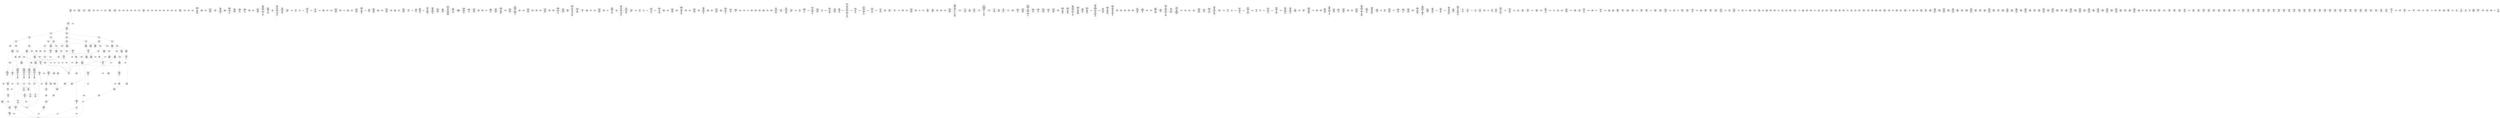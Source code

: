 /* Generated by GvGen v.1.0 (https://www.github.com/stricaud/gvgen) */

digraph G {
compound=true;
   node1 [label="[anywhere]"];
   node2 [label="# 0x0
PUSHX Data
PUSHX Data
MSTORE
CALLVALUE
ISZERO
PUSHX Data
JUMPI
"];
   node3 [label="# 0xc
PUSHX Data
REVERT
"];
   node4 [label="# 0x10
JUMPDEST
PUSHX LogicData
CALLDATASIZE
LT
PUSHX Data
JUMPI
"];
   node5 [label="# 0x1a
PUSHX Data
CALLDATALOAD
PUSHX BitData
SHR
PUSHX LogicData
GT
PUSHX Data
JUMPI
"];
   node6 [label="# 0x2b
PUSHX LogicData
GT
PUSHX Data
JUMPI
"];
   node7 [label="# 0x36
PUSHX LogicData
GT
PUSHX Data
JUMPI
"];
   node8 [label="# 0x41
PUSHX LogicData
EQ
PUSHX Data
JUMPI
"];
   node9 [label="# 0x4c
PUSHX LogicData
EQ
PUSHX Data
JUMPI
"];
   node10 [label="# 0x57
PUSHX LogicData
EQ
PUSHX Data
JUMPI
"];
   node11 [label="# 0x62
PUSHX LogicData
EQ
PUSHX Data
JUMPI
"];
   node12 [label="# 0x6d
PUSHX Data
JUMP
"];
   node13 [label="# 0x71
JUMPDEST
PUSHX LogicData
EQ
PUSHX Data
JUMPI
"];
   node14 [label="# 0x7d
PUSHX LogicData
EQ
PUSHX Data
JUMPI
"];
   node15 [label="# 0x88
PUSHX LogicData
EQ
PUSHX Data
JUMPI
"];
   node16 [label="# 0x93
PUSHX LogicData
EQ
PUSHX Data
JUMPI
"];
   node17 [label="# 0x9e
PUSHX Data
JUMP
"];
   node18 [label="# 0xa2
JUMPDEST
PUSHX LogicData
GT
PUSHX Data
JUMPI
"];
   node19 [label="# 0xae
PUSHX LogicData
EQ
PUSHX Data
JUMPI
"];
   node20 [label="# 0xb9
PUSHX LogicData
EQ
PUSHX Data
JUMPI
"];
   node21 [label="# 0xc4
PUSHX LogicData
EQ
PUSHX Data
JUMPI
"];
   node22 [label="# 0xcf
PUSHX LogicData
EQ
PUSHX Data
JUMPI
"];
   node23 [label="# 0xda
PUSHX Data
JUMP
"];
   node24 [label="# 0xde
JUMPDEST
PUSHX LogicData
EQ
PUSHX Data
JUMPI
"];
   node25 [label="# 0xea
PUSHX LogicData
EQ
PUSHX Data
JUMPI
"];
   node26 [label="# 0xf5
PUSHX LogicData
EQ
PUSHX Data
JUMPI
"];
   node27 [label="# 0x100
PUSHX Data
JUMP
"];
   node28 [label="# 0x104
JUMPDEST
PUSHX LogicData
GT
PUSHX Data
JUMPI
"];
   node29 [label="# 0x110
PUSHX LogicData
GT
PUSHX Data
JUMPI
"];
   node30 [label="# 0x11b
PUSHX LogicData
EQ
PUSHX Data
JUMPI
"];
   node31 [label="# 0x126
PUSHX LogicData
EQ
PUSHX Data
JUMPI
"];
   node32 [label="# 0x131
PUSHX LogicData
EQ
PUSHX Data
JUMPI
"];
   node33 [label="# 0x13c
PUSHX LogicData
EQ
PUSHX Data
JUMPI
"];
   node34 [label="# 0x147
PUSHX Data
JUMP
"];
   node35 [label="# 0x14b
JUMPDEST
PUSHX LogicData
EQ
PUSHX Data
JUMPI
"];
   node36 [label="# 0x157
PUSHX LogicData
EQ
PUSHX Data
JUMPI
"];
   node37 [label="# 0x162
PUSHX LogicData
EQ
PUSHX Data
JUMPI
"];
   node38 [label="# 0x16d
PUSHX Data
JUMP
"];
   node39 [label="# 0x171
JUMPDEST
PUSHX LogicData
GT
PUSHX Data
JUMPI
"];
   node40 [label="# 0x17d
PUSHX LogicData
EQ
PUSHX Data
JUMPI
"];
   node41 [label="# 0x188
PUSHX LogicData
EQ
PUSHX Data
JUMPI
"];
   node42 [label="# 0x193
PUSHX LogicData
EQ
PUSHX Data
JUMPI
"];
   node43 [label="# 0x19e
PUSHX LogicData
EQ
PUSHX Data
JUMPI
"];
   node44 [label="# 0x1a9
PUSHX Data
JUMP
"];
   node45 [label="# 0x1ad
JUMPDEST
PUSHX LogicData
EQ
PUSHX Data
JUMPI
"];
   node46 [label="# 0x1b9
PUSHX LogicData
EQ
PUSHX Data
JUMPI
"];
   node47 [label="# 0x1c4
PUSHX LogicData
EQ
PUSHX Data
JUMPI
"];
   node48 [label="# 0x1cf
JUMPDEST
PUSHX Data
REVERT
"];
   node49 [label="# 0x1d4
JUMPDEST
PUSHX Data
PUSHX Data
CALLDATASIZE
PUSHX Data
PUSHX Data
JUMP
"];
   node50 [label="# 0x1e2
JUMPDEST
PUSHX Data
JUMP
"];
   node51 [label="# 0x1e7
JUMPDEST
PUSHX MemData
MLOAD
PUSHX Data
PUSHX Data
JUMP
"];
   node52 [label="# 0x1f4
JUMPDEST
PUSHX MemData
MLOAD
SUB
RETURN
"];
   node53 [label="# 0x1fd
JUMPDEST
PUSHX Data
PUSHX Data
JUMP
"];
   node54 [label="# 0x205
JUMPDEST
PUSHX MemData
MLOAD
PUSHX Data
PUSHX Data
JUMP
"];
   node55 [label="# 0x212
JUMPDEST
PUSHX Data
PUSHX Data
CALLDATASIZE
PUSHX Data
PUSHX Data
JUMP
"];
   node56 [label="# 0x220
JUMPDEST
PUSHX Data
JUMP
"];
   node57 [label="# 0x225
JUMPDEST
PUSHX MemData
MLOAD
PUSHX Data
PUSHX Data
JUMP
"];
   node58 [label="# 0x232
JUMPDEST
PUSHX Data
PUSHX Data
CALLDATASIZE
PUSHX Data
PUSHX Data
JUMP
"];
   node59 [label="# 0x240
JUMPDEST
PUSHX Data
JUMP
"];
   node60 [label="# 0x245
JUMPDEST
STOP
"];
   node61 [label="# 0x247
JUMPDEST
PUSHX Data
PUSHX Data
CALLDATASIZE
PUSHX Data
PUSHX Data
JUMP
"];
   node62 [label="# 0x255
JUMPDEST
PUSHX Data
JUMP
"];
   node63 [label="# 0x25a
JUMPDEST
PUSHX MemData
MLOAD
PUSHX Data
PUSHX Data
JUMP
"];
   node64 [label="# 0x267
JUMPDEST
PUSHX Data
PUSHX Data
JUMP
"];
   node65 [label="# 0x26f
JUMPDEST
PUSHX MemData
MLOAD
PUSHX Data
PUSHX Data
JUMP
"];
   node66 [label="# 0x27c
JUMPDEST
PUSHX Data
PUSHX Data
CALLDATASIZE
PUSHX Data
PUSHX Data
JUMP
"];
   node67 [label="# 0x28a
JUMPDEST
PUSHX Data
JUMP
"];
   node68 [label="# 0x28f
JUMPDEST
PUSHX Data
PUSHX Data
CALLDATASIZE
PUSHX Data
PUSHX Data
JUMP
"];
   node69 [label="# 0x29d
JUMPDEST
PUSHX Data
JUMP
"];
   node70 [label="# 0x2a2
JUMPDEST
PUSHX Data
PUSHX Data
CALLDATASIZE
PUSHX Data
PUSHX Data
JUMP
"];
   node71 [label="# 0x2b0
JUMPDEST
PUSHX Data
JUMP
"];
   node72 [label="# 0x2b5
JUMPDEST
PUSHX Data
PUSHX Data
CALLDATASIZE
PUSHX Data
PUSHX Data
JUMP
"];
   node73 [label="# 0x2c3
JUMPDEST
PUSHX Data
JUMP
"];
   node74 [label="# 0x2c8
JUMPDEST
PUSHX Data
PUSHX Data
CALLDATASIZE
PUSHX Data
PUSHX Data
JUMP
"];
   node75 [label="# 0x2d6
JUMPDEST
PUSHX Data
JUMP
"];
   node76 [label="# 0x2db
JUMPDEST
PUSHX Data
PUSHX Data
CALLDATASIZE
PUSHX Data
PUSHX Data
JUMP
"];
   node77 [label="# 0x2e9
JUMPDEST
PUSHX Data
JUMP
"];
   node78 [label="# 0x2ee
JUMPDEST
PUSHX MemData
MLOAD
PUSHX Data
PUSHX Data
JUMP
"];
   node79 [label="# 0x2fc
JUMPDEST
PUSHX Data
PUSHX Data
CALLDATASIZE
PUSHX Data
PUSHX Data
JUMP
"];
   node80 [label="# 0x30a
JUMPDEST
PUSHX Data
JUMP
"];
   node81 [label="# 0x30f
JUMPDEST
PUSHX Data
PUSHX Data
CALLDATASIZE
PUSHX Data
PUSHX Data
JUMP
"];
   node82 [label="# 0x31d
JUMPDEST
PUSHX Data
JUMP
"];
   node83 [label="# 0x322
JUMPDEST
PUSHX Data
PUSHX Data
CALLDATASIZE
PUSHX Data
PUSHX Data
JUMP
"];
   node84 [label="# 0x330
JUMPDEST
PUSHX Data
JUMP
"];
   node85 [label="# 0x335
JUMPDEST
PUSHX Data
PUSHX Data
JUMP
"];
   node86 [label="# 0x33d
JUMPDEST
PUSHX Data
PUSHX Data
JUMP
"];
   node87 [label="# 0x345
JUMPDEST
PUSHX Data
PUSHX Data
JUMP
"];
   node88 [label="# 0x34d
JUMPDEST
PUSHX Data
PUSHX Data
CALLDATASIZE
PUSHX Data
PUSHX Data
JUMP
"];
   node89 [label="# 0x35b
JUMPDEST
PUSHX Data
JUMP
"];
   node90 [label="# 0x360
JUMPDEST
PUSHX Data
PUSHX Data
JUMP
"];
   node91 [label="# 0x368
JUMPDEST
PUSHX Data
PUSHX Data
CALLDATASIZE
PUSHX Data
PUSHX Data
JUMP
"];
   node92 [label="# 0x376
JUMPDEST
PUSHX Data
JUMP
"];
   node93 [label="# 0x37b
JUMPDEST
PUSHX Data
PUSHX Data
CALLDATASIZE
PUSHX Data
PUSHX Data
JUMP
"];
   node94 [label="# 0x389
JUMPDEST
PUSHX Data
JUMP
"];
   node95 [label="# 0x38e
JUMPDEST
PUSHX Data
PUSHX Data
CALLDATASIZE
PUSHX Data
PUSHX Data
JUMP
"];
   node96 [label="# 0x39c
JUMPDEST
PUSHX Data
JUMP
"];
   node97 [label="# 0x3a1
JUMPDEST
PUSHX Data
PUSHX Data
CALLDATASIZE
PUSHX Data
PUSHX Data
JUMP
"];
   node98 [label="# 0x3af
JUMPDEST
PUSHX Data
JUMP
"];
   node99 [label="# 0x3b4
JUMPDEST
PUSHX MemData
MLOAD
PUSHX Data
PUSHX Data
JUMP
"];
   node100 [label="# 0x3c1
JUMPDEST
PUSHX Data
PUSHX Data
JUMP
"];
   node101 [label="# 0x3c9
JUMPDEST
PUSHX Data
PUSHX Data
CALLDATASIZE
PUSHX Data
PUSHX Data
JUMP
"];
   node102 [label="# 0x3d7
JUMPDEST
PUSHX Data
JUMP
"];
   node103 [label="# 0x3dc
JUMPDEST
PUSHX Data
PUSHX Data
JUMP
"];
   node104 [label="# 0x3e4
JUMPDEST
PUSHX Data
PUSHX Data
CALLDATASIZE
PUSHX Data
PUSHX Data
JUMP
"];
   node105 [label="# 0x3f2
JUMPDEST
PUSHX Data
JUMP
"];
   node106 [label="# 0x3f7
JUMPDEST
PUSHX Data
PUSHX Data
CALLDATASIZE
PUSHX Data
PUSHX Data
JUMP
"];
   node107 [label="# 0x405
JUMPDEST
PUSHX Data
JUMP
"];
   node108 [label="# 0x40a
JUMPDEST
PUSHX ArithData
PUSHX BitData
PUSHX BitData
SHL
SUB
NOT
AND
PUSHX Data
MSTORE
PUSHX Data
PUSHX Data
MSTORE
PUSHX Data
SHA3
SLOAD
PUSHX BitData
AND
JUMP
"];
   node109 [label="# 0x429
JUMPDEST
PUSHX StorData
SLOAD
PUSHX MemData
MLOAD
PUSHX ArithData
PUSHX Data
PUSHX BitData
AND
ISZERO
PUSHX ArithData
MUL
PUSHX BitData
NOT
ADD
AND
DIV
PUSHX ArithData
ADD
DIV
MUL
ADD
ADD
MSTORE
MSTORE
ADD
ISZERO
PUSHX Data
JUMPI
"];
   node110 [label="# 0x469
PUSHX LogicData
LT
PUSHX Data
JUMPI
"];
   node111 [label="# 0x471
PUSHX ArithData
SLOAD
DIV
MUL
MSTORE
PUSHX ArithData
ADD
PUSHX Data
JUMP
"];
   node112 [label="# 0x484
JUMPDEST
ADD
PUSHX Data
MSTORE
PUSHX Data
PUSHX Data
SHA3
"];
   node113 [label="# 0x492
JUMPDEST
SLOAD
MSTORE
PUSHX ArithData
ADD
PUSHX ArithData
ADD
GT
PUSHX Data
JUMPI
"];
   node114 [label="# 0x4a6
SUB
PUSHX BitData
AND
ADD
"];
   node115 [label="# 0x4af
JUMPDEST
JUMP
"];
   node116 [label="# 0x4b7
JUMPDEST
PUSHX Data
PUSHX Data
PUSHX Data
JUMP
"];
   node117 [label="# 0x4c2
JUMPDEST
PUSHX Data
JUMPI
"];
   node118 [label="# 0x4c7
PUSHX MemData
MLOAD
PUSHX BitData
PUSHX BitData
SHL
MSTORE
PUSHX ArithData
ADD
PUSHX Data
PUSHX Data
JUMP
"];
   node119 [label="# 0x4de
JUMPDEST
PUSHX MemData
MLOAD
SUB
REVERT
"];
   node120 [label="# 0x4e7
JUMPDEST
PUSHX Data
MSTORE
PUSHX Data
PUSHX Data
MSTORE
PUSHX Data
SHA3
SLOAD
PUSHX ArithData
PUSHX BitData
PUSHX BitData
SHL
SUB
AND
JUMP
"];
   node121 [label="# 0x503
JUMPDEST
PUSHX Data
PUSHX Data
PUSHX Data
JUMP
"];
   node122 [label="# 0x50e
JUMPDEST
PUSHX ArithData
PUSHX BitData
PUSHX BitData
SHL
SUB
AND
PUSHX ArithData
PUSHX BitData
PUSHX BitData
SHL
SUB
AND
EQ
ISZERO
PUSHX Data
JUMPI
"];
   node123 [label="# 0x52b
PUSHX MemData
MLOAD
PUSHX BitData
PUSHX BitData
SHL
MSTORE
PUSHX ArithData
ADD
PUSHX Data
PUSHX Data
JUMP
"];
   node124 [label="# 0x542
JUMPDEST
PUSHX ArithData
PUSHX BitData
PUSHX BitData
SHL
SUB
AND
PUSHX Data
PUSHX Data
JUMP
"];
   node125 [label="# 0x554
JUMPDEST
PUSHX ArithData
PUSHX BitData
PUSHX BitData
SHL
SUB
AND
EQ
PUSHX Data
JUMPI
"];
   node126 [label="# 0x564
PUSHX Data
PUSHX Data
PUSHX Data
JUMP
"];
   node127 [label="# 0x570
JUMPDEST
PUSHX Data
JUMPI
"];
   node128 [label="# 0x575
PUSHX MemData
MLOAD
PUSHX BitData
PUSHX BitData
SHL
MSTORE
PUSHX ArithData
ADD
PUSHX Data
PUSHX Data
JUMP
"];
   node129 [label="# 0x58c
JUMPDEST
PUSHX Data
MSTORE
PUSHX Data
PUSHX Data
MSTORE
PUSHX MemData
SHA3
SLOAD
PUSHX ArithData
PUSHX BitData
PUSHX BitData
SHL
SUB
NOT
AND
PUSHX ArithData
PUSHX BitData
PUSHX BitData
SHL
SUB
AND
OR
SSTORE
MLOAD
AND
PUSHX Data
LOGX
JUMP
"];
   node130 [label="# 0x5e8
JUMPDEST
PUSHX Data
MSTORE
PUSHX Data
PUSHX ArithData
MSTORE
PUSHX MemData
SHA3
SLOAD
MLOAD
MUL
ADD
ADD
MSTORE
MSTORE
PUSHX Data
ADD
"];
   node131 [label="# 0x612
JUMPDEST
LT
ISZERO
PUSHX Data
JUMPI
"];
   node132 [label="# 0x61b
PUSHX Data
MSTORE
PUSHX ArithData
SHA3
PUSHX Data
MLOAD
ADD
MSTORE
PUSHX ArithData
MUL
ADD
SLOAD
PUSHX ArithData
PUSHX BitData
PUSHX BitData
SHL
SUB
AND
MSTORE
PUSHX ArithData
ADD
SLOAD
ADD
MSTORE
MSTORE
ADD
ADD
PUSHX Data
JUMP
"];
   node133 [label="# 0x65a
JUMPDEST
PUSHX Data
MLOAD
PUSHX MemData
MLOAD
MSTORE
PUSHX ArithData
MUL
PUSHX ArithData
ADD
ADD
PUSHX Data
MSTORE
ISZERO
PUSHX Data
JUMPI
"];
   node134 [label="# 0x67e
PUSHX ArithData
ADD
PUSHX ArithData
MUL
CODESIZE
CODECOPY
ADD
"];
   node135 [label="# 0x68d
JUMPDEST
PUSHX Data
"];
   node136 [label="# 0x693
JUMPDEST
MLOAD
LT
ISZERO
PUSHX Data
JUMPI
"];
   node137 [label="# 0x69d
MLOAD
LT
PUSHX Data
JUMPI
"];
   node138 [label="# 0x6a7
INVALID
"];
   node139 [label="# 0x6a8
JUMPDEST
PUSHX ArithData
MUL
PUSHX ArithData
ADD
ADD
MLOAD
PUSHX ArithData
ADD
MLOAD
MLOAD
LT
PUSHX Data
JUMPI
"];
   node140 [label="# 0x6bf
INVALID
"];
   node141 [label="# 0x6c0
JUMPDEST
PUSHX ArithData
MUL
ADD
ADD
MSTORE
PUSHX ArithData
ADD
PUSHX Data
JUMP
"];
   node142 [label="# 0x6d3
JUMPDEST
JUMP
"];
   node143 [label="# 0x6db
JUMPDEST
PUSHX StorData
SLOAD
"];
   node144 [label="# 0x6df
JUMPDEST
JUMP
"];
   node145 [label="# 0x6e2
JUMPDEST
PUSHX Data
PUSHX Data
PUSHX Data
JUMP
"];
   node146 [label="# 0x6ed
JUMPDEST
PUSHX Data
JUMP
"];
   node147 [label="# 0x6f3
JUMPDEST
PUSHX Data
JUMPI
"];
   node148 [label="# 0x6f8
PUSHX MemData
MLOAD
PUSHX BitData
PUSHX BitData
SHL
MSTORE
PUSHX ArithData
ADD
PUSHX Data
PUSHX Data
JUMP
"];
   node149 [label="# 0x70f
JUMPDEST
PUSHX Data
PUSHX Data
JUMP
"];
   node150 [label="# 0x71a
JUMPDEST
JUMP
"];
   node151 [label="# 0x71f
JUMPDEST
PUSHX Data
PUSHX Data
PUSHX Data
JUMP
"];
   node152 [label="# 0x72a
JUMPDEST
LT
PUSHX Data
JUMPI
"];
   node153 [label="# 0x731
PUSHX MemData
MLOAD
PUSHX BitData
PUSHX BitData
SHL
MSTORE
PUSHX ArithData
ADD
PUSHX Data
PUSHX Data
JUMP
"];
   node154 [label="# 0x748
JUMPDEST
PUSHX ArithData
PUSHX BitData
PUSHX BitData
SHL
SUB
AND
PUSHX Data
MSTORE
PUSHX Data
PUSHX Data
MSTORE
PUSHX Data
SHA3
SLOAD
LT
PUSHX Data
JUMPI
"];
   node155 [label="# 0x76b
INVALID
"];
   node156 [label="# 0x76c
JUMPDEST
PUSHX Data
MSTORE
PUSHX Data
PUSHX Data
SHA3
ADD
SLOAD
"];
   node157 [label="# 0x77a
JUMPDEST
JUMP
"];
   node158 [label="# 0x780
JUMPDEST
PUSHX Data
PUSHX MemData
MLOAD
PUSHX ArithData
ADD
PUSHX Data
MSTORE
PUSHX Data
MSTORE
PUSHX Data
JUMP
"];
   node159 [label="# 0x79b
JUMPDEST
PUSHX Data
PUSHX Data
PUSHX Data
JUMP
"];
   node160 [label="# 0x7a6
JUMPDEST
PUSHX Data
JUMPI
"];
   node161 [label="# 0x7ab
PUSHX MemData
MLOAD
PUSHX BitData
PUSHX BitData
SHL
MSTORE
PUSHX ArithData
ADD
PUSHX Data
PUSHX Data
JUMP
"];
   node162 [label="# 0x7c2
JUMPDEST
PUSHX Data
PUSHX Data
JUMP
"];
   node163 [label="# 0x7cb
JUMPDEST
JUMP
"];
   node164 [label="# 0x7ce
JUMPDEST
PUSHX Data
PUSHX Data
PUSHX Data
JUMP
"];
   node165 [label="# 0x7d8
JUMPDEST
LT
PUSHX Data
JUMPI
"];
   node166 [label="# 0x7df
PUSHX MemData
MLOAD
PUSHX BitData
PUSHX BitData
SHL
MSTORE
PUSHX ArithData
ADD
PUSHX Data
PUSHX Data
JUMP
"];
   node167 [label="# 0x7f6
JUMPDEST
PUSHX StorData
SLOAD
LT
PUSHX Data
JUMPI
"];
   node168 [label="# 0x802
INVALID
"];
   node169 [label="# 0x803
JUMPDEST
PUSHX Data
MSTORE
PUSHX Data
PUSHX Data
SHA3
ADD
SLOAD
JUMP
"];
   node170 [label="# 0x815
JUMPDEST
PUSHX Data
PUSHX Data
MSTORE
PUSHX Data
MSTORE
PUSHX Data
PUSHX Data
SHA3
SLOAD
LT
PUSHX Data
JUMPI
"];
   node171 [label="# 0x82d
INVALID
"];
   node172 [label="# 0x82e
JUMPDEST
PUSHX Data
MSTORE
PUSHX Data
SHA3
PUSHX ArithData
MUL
ADD
SLOAD
PUSHX ArithData
ADD
SLOAD
PUSHX ArithData
PUSHX BitData
PUSHX BitData
SHL
SUB
AND
JUMP
"];
   node173 [label="# 0x858
JUMPDEST
PUSHX Data
MSTORE
PUSHX Data
PUSHX Data
MSTORE
PUSHX Data
SHA3
SLOAD
PUSHX ArithData
PUSHX BitData
PUSHX BitData
SHL
SUB
AND
PUSHX Data
JUMPI
"];
   node174 [label="# 0x876
PUSHX MemData
MLOAD
PUSHX BitData
PUSHX BitData
SHL
MSTORE
PUSHX ArithData
ADD
PUSHX Data
PUSHX Data
JUMP
"];
   node175 [label="# 0x88d
JUMPDEST
PUSHX Data
ADDRESS
PUSHX MemData
MLOAD
PUSHX ArithData
ADD
PUSHX Data
PUSHX Data
JUMP
"];
   node176 [label="# 0x8a2
JUMPDEST
PUSHX MemData
MLOAD
PUSHX ArithData
SUB
SUB
MSTORE
PUSHX Data
MSTORE
MLOAD
PUSHX ArithData
ADD
SHA3
PUSHX MemData
MLOAD
PUSHX Data
MSTORE
PUSHX ArithData
ADD
PUSHX Data
MSTORE
PUSHX MemData
MLOAD
PUSHX Data
PUSHX Data
JUMP
"];
   node177 [label="# 0x8d8
JUMPDEST
PUSHX Data
PUSHX MemData
MLOAD
PUSHX ArithData
SUB
SUB
GAS
STATICCALL
ISZERO
ISZERO
PUSHX Data
JUMPI
"];
   node178 [label="# 0x8f1
RETURNDATASIZE
PUSHX Data
RETURNDATACOPY
RETURNDATASIZE
PUSHX Data
REVERT
"];
   node179 [label="# 0x8fa
JUMPDEST
PUSHX ArithData
PUSHX MemData
MLOAD
SUB
MLOAD
PUSHX ArithData
PUSHX BitData
PUSHX BitData
SHL
SUB
AND
PUSHX Data
PUSHX Data
JUMP
"];
   node180 [label="# 0x915
JUMPDEST
PUSHX ArithData
PUSHX BitData
PUSHX BitData
SHL
SUB
AND
EQ
PUSHX Data
JUMPI
"];
   node181 [label="# 0x924
PUSHX MemData
MLOAD
PUSHX BitData
PUSHX BitData
SHL
MSTORE
PUSHX ArithData
ADD
PUSHX Data
PUSHX Data
JUMP
"];
   node182 [label="# 0x93b
JUMPDEST
PUSHX Data
CALLER
PUSHX Data
JUMP
"];
   node183 [label="# 0x946
JUMPDEST
PUSHX Data
PUSHX Data
JUMP
"];
   node184 [label="# 0x950
JUMPDEST
JUMP
"];
   node185 [label="# 0x958
JUMPDEST
PUSHX Data
PUSHX ArithData
PUSHX BitData
PUSHX BitData
SHL
SUB
AND
PUSHX Data
JUMPI
"];
   node186 [label="# 0x969
PUSHX MemData
MLOAD
PUSHX BitData
PUSHX BitData
SHL
MSTORE
PUSHX ArithData
ADD
PUSHX Data
PUSHX Data
JUMP
"];
   node187 [label="# 0x980
JUMPDEST
PUSHX ArithData
PUSHX BitData
PUSHX BitData
SHL
SUB
AND
PUSHX Data
MSTORE
PUSHX Data
PUSHX Data
MSTORE
PUSHX Data
SHA3
PUSHX Data
PUSHX Data
JUMP
"];
   node188 [label="# 0x9a1
JUMPDEST
PUSHX Data
PUSHX Data
JUMP
"];
   node189 [label="# 0x9a9
JUMPDEST
PUSHX Data
JUMPI
"];
   node190 [label="# 0x9ae
PUSHX MemData
MLOAD
PUSHX BitData
PUSHX BitData
SHL
MSTORE
PUSHX ArithData
ADD
PUSHX Data
PUSHX Data
JUMP
"];
   node191 [label="# 0x9c5
JUMPDEST
PUSHX StorData
SLOAD
PUSHX MemData
MLOAD
PUSHX ArithData
PUSHX BitData
PUSHX BitData
SHL
SUB
AND
PUSHX Data
LOGX
PUSHX StorData
SLOAD
PUSHX ArithData
PUSHX BitData
PUSHX BitData
SHL
SUB
NOT
AND
SSTORE
JUMP
"];
   node192 [label="# 0xa0f
JUMPDEST
PUSHX StorData
SLOAD
PUSHX ArithData
PUSHX BitData
PUSHX BitData
SHL
SUB
AND
JUMP
"];
   node193 [label="# 0xa1e
JUMPDEST
PUSHX StorData
SLOAD
PUSHX ArithData
PUSHX BitData
PUSHX BitData
SHL
SUB
AND
PUSHX Data
PUSHX Data
JUMP
"];
   node194 [label="# 0xa33
JUMPDEST
PUSHX ArithData
PUSHX BitData
PUSHX BitData
SHL
SUB
AND
EQ
JUMP
"];
   node195 [label="# 0xa42
JUMPDEST
PUSHX Data
PUSHX Data
JUMP
"];
   node196 [label="# 0xa4a
JUMPDEST
PUSHX Data
JUMPI
"];
   node197 [label="# 0xa4f
PUSHX MemData
MLOAD
PUSHX BitData
PUSHX BitData
SHL
MSTORE
PUSHX ArithData
ADD
PUSHX Data
PUSHX Data
JUMP
"];
   node198 [label="# 0xa66
JUMPDEST
PUSHX Data
PUSHX Data
JUMP
"];
   node199 [label="# 0xa6f
JUMPDEST
PUSHX StorData
SLOAD
PUSHX MemData
MLOAD
PUSHX ArithData
PUSHX Data
PUSHX BitData
AND
ISZERO
PUSHX ArithData
MUL
PUSHX BitData
NOT
ADD
AND
DIV
PUSHX ArithData
ADD
DIV
MUL
ADD
ADD
MSTORE
MSTORE
ADD
ISZERO
PUSHX Data
JUMPI
"];
   node200 [label="# 0xaaf
PUSHX LogicData
LT
PUSHX Data
JUMPI
"];
   node201 [label="# 0xab7
PUSHX ArithData
SLOAD
DIV
MUL
MSTORE
PUSHX ArithData
ADD
PUSHX Data
JUMP
"];
   node202 [label="# 0xaca
JUMPDEST
PUSHX Data
PUSHX Data
JUMP
"];
   node203 [label="# 0xad2
JUMPDEST
PUSHX Data
JUMPI
"];
   node204 [label="# 0xad7
PUSHX MemData
MLOAD
PUSHX BitData
PUSHX BitData
SHL
MSTORE
PUSHX ArithData
ADD
PUSHX Data
PUSHX Data
JUMP
"];
   node205 [label="# 0xaee
JUMPDEST
PUSHX Data
PUSHX Data
JUMP
"];
   node206 [label="# 0xaf7
JUMPDEST
PUSHX Data
PUSHX Data
JUMP
"];
   node207 [label="# 0xaff
JUMPDEST
PUSHX ArithData
PUSHX BitData
PUSHX BitData
SHL
SUB
AND
PUSHX ArithData
PUSHX BitData
PUSHX BitData
SHL
SUB
AND
EQ
ISZERO
PUSHX Data
JUMPI
"];
   node208 [label="# 0xb19
PUSHX MemData
MLOAD
PUSHX BitData
PUSHX BitData
SHL
MSTORE
PUSHX ArithData
ADD
PUSHX Data
PUSHX Data
JUMP
"];
   node209 [label="# 0xb30
JUMPDEST
PUSHX Data
PUSHX Data
PUSHX Data
PUSHX Data
JUMP
"];
   node210 [label="# 0xb3d
JUMPDEST
PUSHX ArithData
PUSHX BitData
PUSHX BitData
SHL
SUB
AND
MSTORE
PUSHX ArithData
ADD
MSTORE
PUSHX ArithData
ADD
PUSHX Data
SHA3
AND
MSTORE
MSTORE
SHA3
SLOAD
PUSHX BitData
NOT
AND
ISZERO
ISZERO
OR
SSTORE
PUSHX Data
PUSHX Data
JUMP
"];
   node211 [label="# 0xb81
JUMPDEST
PUSHX ArithData
PUSHX BitData
PUSHX BitData
SHL
SUB
AND
PUSHX Data
PUSHX MemData
MLOAD
PUSHX Data
PUSHX Data
JUMP
"];
   node212 [label="# 0xbb9
JUMPDEST
PUSHX MemData
MLOAD
SUB
LOGX
JUMP
"];
   node213 [label="# 0xbc5
JUMPDEST
PUSHX Data
PUSHX Data
PUSHX Data
JUMP
"];
   node214 [label="# 0xbd0
JUMPDEST
PUSHX Data
JUMP
"];
   node215 [label="# 0xbd6
JUMPDEST
PUSHX Data
JUMPI
"];
   node216 [label="# 0xbdb
PUSHX MemData
MLOAD
PUSHX BitData
PUSHX BitData
SHL
MSTORE
PUSHX ArithData
ADD
PUSHX Data
PUSHX Data
JUMP
"];
   node217 [label="# 0xbf2
JUMPDEST
PUSHX Data
PUSHX Data
JUMP
"];
   node218 [label="# 0xbfe
JUMPDEST
JUMP
"];
   node219 [label="# 0xc04
JUMPDEST
PUSHX Data
MSTORE
PUSHX Data
PUSHX ArithData
MSTORE
PUSHX MemData
SHA3
SLOAD
MLOAD
MUL
ADD
ADD
MSTORE
MSTORE
PUSHX Data
ADD
"];
   node220 [label="# 0xc2e
JUMPDEST
LT
ISZERO
PUSHX Data
JUMPI
"];
   node221 [label="# 0xc37
PUSHX Data
MSTORE
PUSHX ArithData
SHA3
PUSHX Data
MLOAD
ADD
MSTORE
PUSHX ArithData
MUL
ADD
SLOAD
PUSHX ArithData
PUSHX BitData
PUSHX BitData
SHL
SUB
AND
MSTORE
PUSHX ArithData
ADD
SLOAD
ADD
MSTORE
MSTORE
ADD
ADD
PUSHX Data
JUMP
"];
   node222 [label="# 0xc76
JUMPDEST
PUSHX Data
MLOAD
PUSHX MemData
MLOAD
MSTORE
PUSHX ArithData
MUL
PUSHX ArithData
ADD
ADD
PUSHX Data
MSTORE
ISZERO
PUSHX Data
JUMPI
"];
   node223 [label="# 0xc9a
PUSHX ArithData
ADD
PUSHX ArithData
MUL
CODESIZE
CODECOPY
ADD
"];
   node224 [label="# 0xca9
JUMPDEST
PUSHX Data
"];
   node225 [label="# 0xcaf
JUMPDEST
MLOAD
LT
ISZERO
PUSHX Data
JUMPI
"];
   node226 [label="# 0xcb9
MLOAD
LT
PUSHX Data
JUMPI
"];
   node227 [label="# 0xcc3
INVALID
"];
   node228 [label="# 0xcc4
JUMPDEST
PUSHX ArithData
MUL
PUSHX ArithData
ADD
ADD
MLOAD
PUSHX ArithData
ADD
MLOAD
MLOAD
LT
PUSHX Data
JUMPI
"];
   node229 [label="# 0xcdb
INVALID
"];
   node230 [label="# 0xcdc
JUMPDEST
PUSHX ArithData
PUSHX BitData
PUSHX BitData
SHL
SUB
AND
PUSHX ArithData
MUL
ADD
ADD
MSTORE
PUSHX ArithData
ADD
PUSHX Data
JUMP
"];
   node231 [label="# 0xcfc
JUMPDEST
PUSHX StorData
SLOAD
PUSHX MemData
MLOAD
PUSHX ArithData
PUSHX Data
PUSHX BitData
AND
ISZERO
PUSHX ArithData
MUL
PUSHX BitData
NOT
ADD
AND
DIV
PUSHX ArithData
ADD
DIV
MUL
ADD
ADD
MSTORE
MSTORE
ADD
ISZERO
PUSHX Data
JUMPI
"];
   node232 [label="# 0xd3c
PUSHX LogicData
LT
PUSHX Data
JUMPI
"];
   node233 [label="# 0xd44
PUSHX ArithData
SLOAD
DIV
MUL
MSTORE
PUSHX ArithData
ADD
PUSHX Data
JUMP
"];
   node234 [label="# 0xd57
JUMPDEST
PUSHX Data
PUSHX Data
PUSHX Data
JUMP
"];
   node235 [label="# 0xd62
JUMPDEST
PUSHX Data
JUMPI
"];
   node236 [label="# 0xd67
PUSHX MemData
MLOAD
PUSHX BitData
PUSHX BitData
SHL
MSTORE
PUSHX ArithData
ADD
PUSHX Data
PUSHX Data
JUMP
"];
   node237 [label="# 0xd7e
JUMPDEST
PUSHX Data
PUSHX Data
JUMP
"];
   node238 [label="# 0xd87
JUMPDEST
PUSHX StorData
SLOAD
PUSHX MemData
MLOAD
PUSHX ArithData
PUSHX Data
PUSHX BitData
AND
ISZERO
PUSHX ArithData
MUL
PUSHX BitData
NOT
ADD
AND
DIV
PUSHX ArithData
ADD
DIV
MUL
ADD
ADD
MSTORE
MSTORE
ADD
ISZERO
PUSHX Data
JUMPI
"];
   node239 [label="# 0xdc7
PUSHX LogicData
LT
PUSHX Data
JUMPI
"];
   node240 [label="# 0xdcf
PUSHX ArithData
SLOAD
DIV
MUL
MSTORE
PUSHX ArithData
ADD
PUSHX Data
JUMP
"];
   node241 [label="# 0xde2
JUMPDEST
PUSHX ArithData
PUSHX BitData
PUSHX BitData
SHL
SUB
AND
PUSHX Data
MSTORE
PUSHX Data
PUSHX Data
MSTORE
PUSHX Data
SHA3
AND
MSTORE
MSTORE
SHA3
SLOAD
PUSHX BitData
AND
JUMP
"];
   node242 [label="# 0xe10
JUMPDEST
PUSHX Data
PUSHX Data
JUMP
"];
   node243 [label="# 0xe18
JUMPDEST
PUSHX Data
JUMPI
"];
   node244 [label="# 0xe1d
PUSHX MemData
MLOAD
PUSHX BitData
PUSHX BitData
SHL
MSTORE
PUSHX ArithData
ADD
PUSHX Data
PUSHX Data
JUMP
"];
   node245 [label="# 0xe34
JUMPDEST
PUSHX Data
PUSHX Data
JUMP
"];
   node246 [label="# 0xe3d
JUMPDEST
PUSHX Data
MSTORE
PUSHX Data
PUSHX Data
MSTORE
PUSHX Data
SHA3
SLOAD
PUSHX ArithData
PUSHX BitData
PUSHX BitData
SHL
SUB
AND
ISZERO
ISZERO
JUMP
"];
   node247 [label="# 0xe5a
JUMPDEST
CALLER
JUMP
"];
   node248 [label="# 0xe5e
JUMPDEST
PUSHX Data
PUSHX Data
PUSHX Data
JUMP
"];
   node249 [label="# 0xe69
JUMPDEST
PUSHX Data
JUMPI
"];
   node250 [label="# 0xe6e
PUSHX MemData
MLOAD
PUSHX BitData
PUSHX BitData
SHL
MSTORE
PUSHX ArithData
ADD
PUSHX Data
PUSHX Data
JUMP
"];
   node251 [label="# 0xe85
JUMPDEST
PUSHX Data
PUSHX Data
PUSHX Data
JUMP
"];
   node252 [label="# 0xe90
JUMPDEST
PUSHX ArithData
PUSHX BitData
PUSHX BitData
SHL
SUB
AND
PUSHX ArithData
PUSHX BitData
PUSHX BitData
SHL
SUB
AND
EQ
PUSHX Data
JUMPI
"];
   node253 [label="# 0xead
PUSHX ArithData
PUSHX BitData
PUSHX BitData
SHL
SUB
AND
PUSHX Data
PUSHX Data
JUMP
"];
   node254 [label="# 0xec0
JUMPDEST
PUSHX ArithData
PUSHX BitData
PUSHX BitData
SHL
SUB
AND
EQ
"];
   node255 [label="# 0xecb
JUMPDEST
PUSHX Data
JUMPI
"];
   node256 [label="# 0xed1
PUSHX Data
PUSHX Data
JUMP
"];
   node257 [label="# 0xedb
JUMPDEST
JUMP
"];
   node258 [label="# 0xee3
JUMPDEST
PUSHX Data
PUSHX Data
JUMP
"];
   node259 [label="# 0xeee
JUMPDEST
PUSHX Data
PUSHX Data
JUMP
"];
   node260 [label="# 0xef8
JUMPDEST
PUSHX Data
PUSHX Data
JUMP
"];
   node261 [label="# 0xf02
JUMPDEST
PUSHX Data
PUSHX Data
PUSHX Data
JUMP
"];
   node262 [label="# 0xf0e
JUMPDEST
PUSHX Data
JUMP
"];
   node263 [label="# 0xf14
JUMPDEST
PUSHX Data
PUSHX Data
JUMP
"];
   node264 [label="# 0xf1e
JUMPDEST
PUSHX Data
MLOAD
PUSHX MemData
MLOAD
MSTORE
PUSHX ArithData
MUL
PUSHX ArithData
ADD
ADD
PUSHX Data
MSTORE
ISZERO
PUSHX Data
JUMPI
"];
   node265 [label="# 0xf3c
PUSHX ArithData
ADD
PUSHX ArithData
MUL
CODESIZE
CODECOPY
ADD
"];
   node266 [label="# 0xf4b
JUMPDEST
PUSHX Data
MLOAD
PUSHX MemData
MLOAD
MSTORE
PUSHX ArithData
MUL
PUSHX ArithData
ADD
ADD
PUSHX Data
MSTORE
ISZERO
PUSHX Data
JUMPI
"];
   node267 [label="# 0xf6c
PUSHX ArithData
ADD
PUSHX ArithData
MUL
CODESIZE
CODECOPY
ADD
"];
   node268 [label="# 0xf7b
JUMPDEST
PUSHX Data
"];
   node269 [label="# 0xf81
JUMPDEST
MLOAD
LT
ISZERO
PUSHX Data
JUMPI
"];
   node270 [label="# 0xf8b
PUSHX BitData
PUSHX ArithData
PUSHX BitData
PUSHX BitData
SHL
SUB
AND
MLOAD
LT
PUSHX Data
JUMPI
"];
   node271 [label="# 0xfa0
INVALID
"];
   node272 [label="# 0xfa1
JUMPDEST
PUSHX ArithData
MUL
PUSHX ArithData
ADD
ADD
MLOAD
PUSHX ArithData
ADD
MLOAD
PUSHX ArithData
PUSHX BitData
PUSHX BitData
SHL
SUB
AND
EQ
ISZERO
PUSHX Data
JUMPI
"];
   node273 [label="# 0xfbd
PUSHX MemData
MLOAD
PUSHX BitData
PUSHX BitData
SHL
MSTORE
PUSHX ArithData
ADD
PUSHX Data
PUSHX Data
JUMP
"];
   node274 [label="# 0xfd4
JUMPDEST
MLOAD
LT
PUSHX Data
JUMPI
"];
   node275 [label="# 0xfdf
INVALID
"];
   node276 [label="# 0xfe0
JUMPDEST
PUSHX ArithData
MUL
PUSHX ArithData
ADD
ADD
MLOAD
PUSHX ArithData
ADD
MLOAD
PUSHX LogicData
EQ
ISZERO
PUSHX Data
JUMPI
"];
   node277 [label="# 0xff5
PUSHX MemData
MLOAD
PUSHX BitData
PUSHX BitData
SHL
MSTORE
PUSHX ArithData
ADD
PUSHX Data
PUSHX Data
JUMP
"];
   node278 [label="# 0x100c
JUMPDEST
PUSHX Data
MSTORE
PUSHX Data
PUSHX Data
MSTORE
PUSHX Data
SHA3
MLOAD
LT
PUSHX Data
JUMPI
"];
   node279 [label="# 0x1027
INVALID
"];
   node280 [label="# 0x1028
JUMPDEST
PUSHX ArithData
MUL
ADD
ADD
MLOAD
SLOAD
PUSHX ArithData
ADD
SSTORE
PUSHX Data
MSTORE
SHA3
MLOAD
PUSHX ArithData
MUL
ADD
SLOAD
PUSHX ArithData
PUSHX BitData
PUSHX BitData
SHL
SUB
NOT
AND
PUSHX ArithData
PUSHX BitData
PUSHX BitData
SHL
SUB
AND
OR
SSTORE
ADD
MLOAD
ADD
SSTORE
MLOAD
LT
PUSHX Data
JUMPI
"];
   node281 [label="# 0x107e
INVALID
"];
   node282 [label="# 0x107f
JUMPDEST
PUSHX ArithData
MUL
PUSHX ArithData
ADD
ADD
MLOAD
PUSHX ArithData
ADD
MLOAD
MLOAD
LT
PUSHX Data
JUMPI
"];
   node283 [label="# 0x1096
INVALID
"];
   node284 [label="# 0x1097
JUMPDEST
PUSHX ArithData
MUL
PUSHX ArithData
ADD
ADD
PUSHX ArithData
PUSHX BitData
PUSHX BitData
SHL
SUB
AND
PUSHX ArithData
PUSHX BitData
PUSHX BitData
SHL
SUB
AND
MSTORE
MLOAD
LT
PUSHX Data
JUMPI
"];
   node285 [label="# 0x10c2
INVALID
"];
   node286 [label="# 0x10c3
JUMPDEST
PUSHX ArithData
MUL
PUSHX ArithData
ADD
ADD
MLOAD
PUSHX ArithData
ADD
MLOAD
MLOAD
LT
PUSHX Data
JUMPI
"];
   node287 [label="# 0x10da
INVALID
"];
   node288 [label="# 0x10db
JUMPDEST
PUSHX ArithData
MUL
ADD
ADD
MSTORE
PUSHX ArithData
ADD
PUSHX Data
JUMP
"];
   node289 [label="# 0x10ee
JUMPDEST
MLOAD
ISZERO
PUSHX Data
JUMPI
"];
   node290 [label="# 0x10f7
PUSHX Data
PUSHX MemData
MLOAD
PUSHX Data
PUSHX Data
JUMP
"];
   node291 [label="# 0x1129
JUMPDEST
PUSHX MemData
MLOAD
SUB
LOGX
"];
   node292 [label="# 0x1132
JUMPDEST
JUMP
"];
   node293 [label="# 0x1139
JUMPDEST
PUSHX Data
PUSHX Data
JUMP
"];
   node294 [label="# 0x1142
JUMPDEST
PUSHX Data
JUMPI
"];
   node295 [label="# 0x1147
PUSHX MemData
MLOAD
PUSHX BitData
PUSHX BitData
SHL
MSTORE
PUSHX ArithData
ADD
PUSHX Data
PUSHX Data
JUMP
"];
   node296 [label="# 0x115e
JUMPDEST
PUSHX Data
PUSHX Data
JUMP
"];
   node297 [label="# 0x1168
JUMPDEST
JUMP
"];
   node298 [label="# 0x116c
JUMPDEST
SLOAD
JUMP
"];
   node299 [label="# 0x1170
JUMPDEST
MLOAD
PUSHX Data
PUSHX Data
PUSHX ArithData
ADD
PUSHX Data
JUMP
"];
   node300 [label="# 0x1183
JUMPDEST
MLOAD
PUSHX Data
PUSHX Data
PUSHX ArithData
ADD
PUSHX Data
JUMP
"];
   node301 [label="# 0x1196
JUMPDEST
PUSHX Data
PUSHX Data
JUMP
"];
   node302 [label="# 0x11a1
JUMPDEST
PUSHX Data
PUSHX Data
JUMP
"];
   node303 [label="# 0x11ad
JUMPDEST
PUSHX Data
JUMPI
"];
   node304 [label="# 0x11b2
PUSHX MemData
MLOAD
PUSHX BitData
PUSHX BitData
SHL
MSTORE
PUSHX ArithData
ADD
PUSHX Data
PUSHX Data
JUMP
"];
   node305 [label="# 0x11c9
JUMPDEST
PUSHX Data
MSTORE
PUSHX Data
PUSHX ArithData
MSTORE
PUSHX MemData
SHA3
SLOAD
MLOAD
PUSHX Data
PUSHX BitData
AND
ISZERO
PUSHX ArithData
MUL
PUSHX BitData
NOT
ADD
AND
DIV
PUSHX ArithData
ADD
DIV
MUL
ADD
ADD
MSTORE
MSTORE
PUSHX Data
PUSHX Data
ADD
ISZERO
PUSHX Data
JUMPI
"];
   node306 [label="# 0x121d
PUSHX LogicData
LT
PUSHX Data
JUMPI
"];
   node307 [label="# 0x1225
PUSHX ArithData
SLOAD
DIV
MUL
MSTORE
PUSHX ArithData
ADD
PUSHX Data
JUMP
"];
   node308 [label="# 0x1238
JUMPDEST
ADD
PUSHX Data
MSTORE
PUSHX Data
PUSHX Data
SHA3
"];
   node309 [label="# 0x1246
JUMPDEST
SLOAD
MSTORE
PUSHX ArithData
ADD
PUSHX ArithData
ADD
GT
PUSHX Data
JUMPI
"];
   node310 [label="# 0x125a
SUB
PUSHX BitData
AND
ADD
"];
   node311 [label="# 0x1263
JUMPDEST
PUSHX StorData
SLOAD
PUSHX MemData
MLOAD
PUSHX ArithData
PUSHX ArithData
PUSHX Data
PUSHX BitData
NOT
PUSHX ArithData
PUSHX BitData
AND
ISZERO
MUL
ADD
AND
DIV
ADD
DIV
MUL
ADD
ADD
MSTORE
MSTORE
ADD
ISZERO
PUSHX Data
JUMPI
"];
   node312 [label="# 0x12ab
PUSHX LogicData
LT
PUSHX Data
JUMPI
"];
   node313 [label="# 0x12b3
PUSHX ArithData
SLOAD
DIV
MUL
MSTORE
PUSHX ArithData
ADD
PUSHX Data
JUMP
"];
   node314 [label="# 0x12c6
JUMPDEST
ADD
PUSHX Data
MSTORE
PUSHX Data
PUSHX Data
SHA3
"];
   node315 [label="# 0x12d4
JUMPDEST
SLOAD
MSTORE
PUSHX ArithData
ADD
PUSHX ArithData
ADD
GT
PUSHX Data
JUMPI
"];
   node316 [label="# 0x12e8
SUB
PUSHX BitData
AND
ADD
"];
   node317 [label="# 0x12f1
JUMPDEST
PUSHX BitData
PUSHX BitData
AND
JUMP
"];
   node318 [label="# 0x1304
JUMPDEST
PUSHX ArithData
PUSHX BitData
PUSHX BitData
SHL
SUB
AND
PUSHX Data
JUMPI
"];
   node319 [label="# 0x1313
PUSHX MemData
MLOAD
PUSHX BitData
PUSHX BitData
SHL
MSTORE
PUSHX ArithData
ADD
PUSHX Data
PUSHX Data
JUMP
"];
   node320 [label="# 0x132a
JUMPDEST
PUSHX StorData
SLOAD
PUSHX MemData
MLOAD
PUSHX ArithData
PUSHX BitData
PUSHX BitData
SHL
SUB
AND
AND
PUSHX Data
LOGX
PUSHX StorData
SLOAD
PUSHX ArithData
PUSHX BitData
PUSHX BitData
SHL
SUB
NOT
AND
PUSHX ArithData
PUSHX BitData
PUSHX BitData
SHL
SUB
AND
OR
SSTORE
JUMP
"];
   node321 [label="# 0x1385
JUMPDEST
PUSHX ArithData
PUSHX BitData
PUSHX BitData
SHL
SUB
AND
PUSHX Data
PUSHX Data
JUMP
"];
   node322 [label="# 0x1398
JUMPDEST
PUSHX ArithData
PUSHX BitData
PUSHX BitData
SHL
SUB
AND
EQ
PUSHX Data
JUMPI
"];
   node323 [label="# 0x13a7
PUSHX MemData
MLOAD
PUSHX BitData
PUSHX BitData
SHL
MSTORE
PUSHX ArithData
ADD
PUSHX Data
PUSHX Data
JUMP
"];
   node324 [label="# 0x13be
JUMPDEST
PUSHX ArithData
PUSHX BitData
PUSHX BitData
SHL
SUB
AND
PUSHX Data
JUMPI
"];
   node325 [label="# 0x13cd
PUSHX MemData
MLOAD
PUSHX BitData
PUSHX BitData
SHL
MSTORE
PUSHX ArithData
ADD
PUSHX Data
PUSHX Data
JUMP
"];
   node326 [label="# 0x13e4
JUMPDEST
PUSHX Data
PUSHX Data
JUMP
"];
   node327 [label="# 0x13ed
JUMPDEST
PUSHX ArithData
PUSHX BitData
PUSHX BitData
SHL
SUB
AND
PUSHX Data
MSTORE
PUSHX Data
PUSHX Data
MSTORE
PUSHX Data
SHA3
PUSHX Data
PUSHX Data
JUMP
"];
   node328 [label="# 0x140e
JUMPDEST
PUSHX ArithData
PUSHX BitData
PUSHX BitData
SHL
SUB
AND
PUSHX Data
MSTORE
PUSHX Data
PUSHX Data
MSTORE
PUSHX Data
SHA3
PUSHX Data
PUSHX Data
JUMP
"];
   node329 [label="# 0x142f
JUMPDEST
PUSHX Data
MSTORE
PUSHX Data
PUSHX Data
MSTORE
PUSHX MemData
SHA3
SLOAD
PUSHX ArithData
PUSHX BitData
PUSHX BitData
SHL
SUB
NOT
AND
PUSHX ArithData
PUSHX BitData
PUSHX BitData
SHL
SUB
AND
OR
SSTORE
MLOAD
AND
PUSHX Data
LOGX
JUMP
"];
   node330 [label="# 0x148b
JUMPDEST
PUSHX ArithData
PUSHX BitData
PUSHX BitData
SHL
SUB
AND
PUSHX Data
MSTORE
PUSHX Data
PUSHX Data
MSTORE
PUSHX Data
SHA3
SLOAD
PUSHX Data
PUSHX Data
PUSHX BitData
PUSHX BitData
AND
JUMP
"];
   node331 [label="# 0x14b5
JUMPDEST
PUSHX Data
MSTORE
PUSHX Data
PUSHX Data
MSTORE
PUSHX Data
SHA3
SLOAD
EQ
PUSHX Data
JUMPI
"];
   node332 [label="# 0x14cf
PUSHX ArithData
PUSHX BitData
PUSHX BitData
SHL
SUB
AND
PUSHX Data
MSTORE
PUSHX Data
PUSHX Data
MSTORE
PUSHX Data
SHA3
SLOAD
LT
PUSHX Data
JUMPI
"];
   node333 [label="# 0x14f1
INVALID
"];
   node334 [label="# 0x14f2
JUMPDEST
PUSHX Data
MSTORE
PUSHX Data
PUSHX Data
SHA3
ADD
SLOAD
PUSHX Data
PUSHX ArithData
PUSHX ArithData
PUSHX BitData
PUSHX BitData
SHL
SUB
AND
PUSHX ArithData
PUSHX BitData
PUSHX BitData
SHL
SUB
AND
MSTORE
PUSHX ArithData
ADD
MSTORE
PUSHX ArithData
ADD
PUSHX Data
SHA3
SLOAD
LT
PUSHX Data
JUMPI
"];
   node335 [label="# 0x152f
INVALID
"];
   node336 [label="# 0x1530
JUMPDEST
PUSHX Data
MSTORE
PUSHX Data
SHA3
ADD
SSTORE
MSTORE
PUSHX Data
MSTORE
PUSHX Data
SHA3
SSTORE
"];
   node337 [label="# 0x1550
JUMPDEST
PUSHX ArithData
PUSHX BitData
PUSHX BitData
SHL
SUB
AND
PUSHX Data
MSTORE
PUSHX Data
PUSHX Data
MSTORE
PUSHX Data
SHA3
SLOAD
PUSHX Data
PUSHX BitData
NOT
ADD
PUSHX Data
JUMP
"];
   node338 [label="# 0x1579
JUMPDEST
PUSHX ArithData
PUSHX BitData
PUSHX BitData
SHL
SUB
AND
PUSHX Data
MSTORE
PUSHX Data
PUSHX Data
MSTORE
PUSHX Data
SHA3
SLOAD
MSTORE
PUSHX Data
MSTORE
SHA3
SSTORE
MSTORE
PUSHX ArithData
ADD
SSTORE
MSTORE
SHA3
ADD
SSTORE
JUMP
"];
   node339 [label="# 0x15b7
JUMPDEST
PUSHX Data
PUSHX Data
JUMP
"];
   node340 [label="# 0x15c1
JUMPDEST
PUSHX Data
PUSHX Data
JUMP
"];
   node341 [label="# 0x15ca
JUMPDEST
PUSHX Data
PUSHX Data
JUMP
"];
   node342 [label="# 0x15d4
JUMPDEST
PUSHX Data
PUSHX Data
JUMP
"];
   node343 [label="# 0x15de
JUMPDEST
PUSHX Data
PUSHX Data
JUMP
"];
   node344 [label="# 0x15e7
JUMPDEST
PUSHX Data
MSTORE
PUSHX Data
PUSHX ArithData
MSTORE
PUSHX Data
SHA3
MLOAD
PUSHX Data
ADD
PUSHX Data
JUMP
"];
   node345 [label="# 0x1606
JUMPDEST
PUSHX Data
PUSHX Data
PUSHX ArithData
PUSHX BitData
PUSHX BitData
SHL
SUB
AND
PUSHX Data
JUMP
"];
   node346 [label="# 0x161a
JUMPDEST
PUSHX Data
JUMPI
"];
   node347 [label="# 0x161f
PUSHX Data
PUSHX Data
JUMP
"];
   node348 [label="# 0x1626
JUMPDEST
PUSHX Data
PUSHX Data
PUSHX ArithData
PUSHX BitData
PUSHX BitData
SHL
SUB
AND
PUSHX BitData
PUSHX BitData
SHL
PUSHX Data
PUSHX Data
JUMP
"];
   node349 [label="# 0x1644
JUMPDEST
PUSHX MemData
MLOAD
PUSHX ArithData
ADD
PUSHX Data
PUSHX Data
JUMP
"];
   node350 [label="# 0x165a
JUMPDEST
PUSHX MemData
MLOAD
PUSHX BitData
NOT
SUB
ADD
MSTORE
MSTORE
PUSHX ArithData
ADD
MLOAD
PUSHX ArithData
PUSHX BitData
PUSHX BitData
SHL
SUB
AND
PUSHX ArithData
PUSHX BitData
PUSHX BitData
SHL
SUB
NOT
AND
OR
MSTORE
MLOAD
PUSHX Data
PUSHX Data
JUMP
"];
   node351 [label="# 0x1698
JUMPDEST
PUSHX Data
PUSHX MemData
MLOAD
SUB
PUSHX Data
GAS
CALL
RETURNDATASIZE
PUSHX LogicData
EQ
PUSHX Data
JUMPI
"];
   node352 [label="# 0x16b4
PUSHX MemData
MLOAD
PUSHX BitData
NOT
PUSHX ArithData
RETURNDATASIZE
ADD
AND
ADD
PUSHX Data
MSTORE
RETURNDATASIZE
MSTORE
RETURNDATASIZE
PUSHX Data
PUSHX ArithData
ADD
RETURNDATACOPY
PUSHX Data
JUMP
"];
   node353 [label="# 0x16d5
JUMPDEST
PUSHX Data
"];
   node354 [label="# 0x16da
JUMPDEST
PUSHX Data
JUMPI
"];
   node355 [label="# 0x16e5
MLOAD
ISZERO
PUSHX Data
JUMPI
"];
   node356 [label="# 0x16ec
MLOAD
PUSHX ArithData
ADD
REVERT
"];
   node357 [label="# 0x16f4
JUMPDEST
PUSHX MemData
MLOAD
PUSHX BitData
PUSHX BitData
SHL
MSTORE
PUSHX ArithData
ADD
PUSHX Data
PUSHX Data
JUMP
"];
   node358 [label="# 0x170c
JUMPDEST
PUSHX Data
PUSHX ArithData
ADD
MLOAD
PUSHX Data
ADD
PUSHX Data
JUMP
"];
   node359 [label="# 0x1722
JUMPDEST
PUSHX ArithData
PUSHX BitData
PUSHX BitData
SHL
SUB
NOT
AND
PUSHX BitData
PUSHX BitData
SHL
EQ
PUSHX Data
JUMP
"];
   node360 [label="# 0x1740
JUMPDEST
PUSHX Data
PUSHX Data
PUSHX Data
MLOAD
MLOAD
ADD
PUSHX MemData
MLOAD
MSTORE
PUSHX ArithData
ADD
PUSHX BitData
NOT
AND
PUSHX ArithData
ADD
ADD
PUSHX Data
MSTORE
ISZERO
PUSHX Data
JUMPI
"];
   node361 [label="# 0x1770
PUSHX ArithData
ADD
CODESIZE
CODECOPY
ADD
"];
   node362 [label="# 0x177c
JUMPDEST
PUSHX Data
"];
   node363 [label="# 0x1783
JUMPDEST
MLOAD
LT
ISZERO
PUSHX Data
JUMPI
"];
   node364 [label="# 0x178d
MLOAD
LT
PUSHX Data
JUMPI
"];
   node365 [label="# 0x1797
INVALID
"];
   node366 [label="# 0x1798
JUMPDEST
PUSHX ArithData
ADD
ADD
MLOAD
PUSHX BitData
SHR
PUSHX BitData
SHL
PUSHX ArithData
ADD
MLOAD
LT
PUSHX Data
JUMPI
"];
   node367 [label="# 0x17b4
INVALID
"];
   node368 [label="# 0x17b5
JUMPDEST
PUSHX ArithData
ADD
ADD
PUSHX ArithData
PUSHX BitData
PUSHX BitData
SHL
SUB
NOT
AND
PUSHX BitData
BYTE
MSTORE8
PUSHX ArithData
ADD
PUSHX Data
JUMP
"];
   node369 [label="# 0x17d4
JUMPDEST
PUSHX Data
"];
   node370 [label="# 0x17d8
JUMPDEST
MLOAD
LT
ISZERO
PUSHX Data
JUMPI
"];
   node371 [label="# 0x17e2
MLOAD
LT
PUSHX Data
JUMPI
"];
   node372 [label="# 0x17ec
INVALID
"];
   node373 [label="# 0x17ed
JUMPDEST
PUSHX ArithData
ADD
ADD
MLOAD
PUSHX BitData
SHR
PUSHX BitData
SHL
PUSHX ArithData
ADD
MLOAD
LT
PUSHX Data
JUMPI
"];
   node374 [label="# 0x1809
INVALID
"];
   node375 [label="# 0x180a
JUMPDEST
PUSHX ArithData
ADD
ADD
PUSHX ArithData
PUSHX BitData
PUSHX BitData
SHL
SUB
NOT
AND
PUSHX BitData
BYTE
MSTORE8
PUSHX ArithData
ADD
PUSHX Data
JUMP
"];
   node376 [label="# 0x1829
JUMPDEST
JUMP
"];
   node377 [label="# 0x1835
JUMPDEST
PUSHX Data
MSTORE
PUSHX Data
PUSHX Data
MSTORE
PUSHX Data
SHA3
SLOAD
PUSHX ArithData
PUSHX BitData
PUSHX BitData
SHL
SUB
AND
ISZERO
PUSHX Data
JUMPI
"];
   node378 [label="# 0x1853
PUSHX Data
MSTORE
PUSHX Data
PUSHX Data
MSTORE
PUSHX Data
SHA3
SLOAD
PUSHX ArithData
PUSHX BitData
PUSHX BitData
SHL
SUB
NOT
AND
SSTORE
JUMP
"];
   node379 [label="# 0x1870
JUMPDEST
SLOAD
PUSHX Data
PUSHX Data
PUSHX BitData
PUSHX BitData
AND
JUMP
"];
   node380 [label="# 0x1883
JUMPDEST
SSTORE
JUMP
"];
   node381 [label="# 0x1887
JUMPDEST
SLOAD
PUSHX ArithData
ADD
SSTORE
JUMP
"];
   node382 [label="# 0x1890
JUMPDEST
PUSHX Data
PUSHX Data
PUSHX MemData
MLOAD
PUSHX ArithData
ADD
PUSHX Data
MSTORE
PUSHX Data
MSTORE
PUSHX ArithData
ADD
PUSHX Data
MSTORE
PUSHX Data
JUMP
"];
   node383 [label="# 0x18d2
JUMPDEST
JUMP
"];
   node384 [label="# 0x18d9
JUMPDEST
PUSHX Data
PUSHX Data
JUMP
"];
   node385 [label="# 0x18e3
JUMPDEST
PUSHX Data
PUSHX Data
JUMP
"];
   node386 [label="# 0x18ed
JUMPDEST
PUSHX Data
MSTORE
PUSHX Data
PUSHX Data
MSTORE
PUSHX Data
SHA3
SSTORE
PUSHX Data
PUSHX Data
JUMP
"];
   node387 [label="# 0x1905
JUMPDEST
PUSHX Data
MSTORE
PUSHX Data
PUSHX Data
MSTORE
PUSHX Data
SHA3
SLOAD
PUSHX Data
PUSHX BitData
NOT
PUSHX ArithData
PUSHX BitData
AND
ISZERO
MUL
ADD
AND
DIV
ISZERO
PUSHX Data
JUMPI
"];
   node388 [label="# 0x192d
PUSHX Data
MSTORE
PUSHX Data
PUSHX Data
MSTORE
PUSHX Data
SHA3
PUSHX Data
PUSHX Data
JUMP
"];
   node389 [label="# 0x1943
JUMPDEST
PUSHX ArithData
PUSHX BitData
PUSHX BitData
SHL
SUB
AND
PUSHX Data
JUMPI
"];
   node390 [label="# 0x1952
PUSHX MemData
MLOAD
PUSHX BitData
PUSHX BitData
SHL
MSTORE
PUSHX ArithData
ADD
PUSHX Data
PUSHX Data
JUMP
"];
   node391 [label="# 0x1969
JUMPDEST
PUSHX Data
PUSHX Data
JUMP
"];
   node392 [label="# 0x1972
JUMPDEST
ISZERO
PUSHX Data
JUMPI
"];
   node393 [label="# 0x1978
PUSHX MemData
MLOAD
PUSHX BitData
PUSHX BitData
SHL
MSTORE
PUSHX ArithData
ADD
PUSHX Data
PUSHX Data
JUMP
"];
   node394 [label="# 0x198f
JUMPDEST
PUSHX Data
MSTORE
PUSHX Data
PUSHX Data
MSTORE
PUSHX Data
SHA3
SLOAD
PUSHX ArithData
PUSHX BitData
PUSHX BitData
SHL
SUB
NOT
AND
PUSHX ArithData
PUSHX BitData
PUSHX BitData
SHL
SUB
AND
OR
SSTORE
MSTORE
PUSHX Data
MSTORE
SHA3
PUSHX Data
PUSHX Data
JUMP
"];
   node395 [label="# 0x19ce
JUMPDEST
PUSHX MemData
MLOAD
PUSHX ArithData
PUSHX BitData
PUSHX BitData
SHL
SUB
AND
PUSHX Data
PUSHX Data
LOGX
JUMP
"];
   node396 [label="# 0x1a0a
JUMPDEST
PUSHX StorData
SLOAD
PUSHX Data
MSTORE
PUSHX Data
PUSHX Data
MSTORE
PUSHX Data
SHA3
SSTORE
PUSHX ArithData
ADD
SSTORE
MSTORE
PUSHX ArithData
ADD
SSTORE
JUMP
"];
   node397 [label="# 0x1a4e
JUMPDEST
PUSHX Data
EXTCODEHASH
PUSHX LogicData
EQ
ISZERO
PUSHX Data
JUMPI
"];
   node398 [label="# 0x1a7e
ISZERO
ISZERO
JUMP
"];
   node399 [label="# 0x1a87
JUMPDEST
PUSHX Data
GT
ISZERO
PUSHX Data
JUMPI
"];
   node400 [label="# 0x1a93
PUSHX MemData
MLOAD
PUSHX BitData
PUSHX BitData
SHL
MSTORE
PUSHX ArithData
ADD
PUSHX Data
PUSHX Data
JUMP
"];
   node401 [label="# 0x1aab
JUMPDEST
SUB
JUMP
"];
   node402 [label="# 0x1ab3
JUMPDEST
PUSHX ArithData
PUSHX BitData
PUSHX BitData
SHL
SUB
AND
PUSHX Data
PUSHX Data
JUMP
"];
   node403 [label="# 0x1ac6
JUMPDEST
PUSHX ArithData
PUSHX BitData
PUSHX BitData
SHL
SUB
AND
EQ
PUSHX Data
JUMPI
"];
   node404 [label="# 0x1ad5
PUSHX MemData
MLOAD
PUSHX BitData
PUSHX BitData
SHL
MSTORE
PUSHX ArithData
ADD
PUSHX Data
PUSHX Data
JUMP
"];
   node405 [label="# 0x1aec
JUMPDEST
PUSHX Data
PUSHX Data
JUMP
"];
   node406 [label="# 0x1af5
JUMPDEST
PUSHX ArithData
PUSHX BitData
PUSHX BitData
SHL
SUB
AND
PUSHX Data
MSTORE
PUSHX Data
PUSHX Data
MSTORE
PUSHX Data
SHA3
PUSHX Data
PUSHX Data
JUMP
"];
   node407 [label="# 0x1b16
JUMPDEST
PUSHX Data
MSTORE
PUSHX Data
PUSHX Data
MSTORE
PUSHX MemData
SHA3
SLOAD
PUSHX ArithData
PUSHX BitData
PUSHX BitData
SHL
SUB
NOT
AND
SSTORE
MLOAD
PUSHX ArithData
PUSHX BitData
PUSHX BitData
SHL
SUB
AND
PUSHX Data
LOGX
JUMP
"];
   node408 [label="# 0x1b6b
JUMPDEST
PUSHX StorData
SLOAD
PUSHX Data
PUSHX Data
PUSHX Data
PUSHX BitData
PUSHX BitData
AND
JUMP
"];
   node409 [label="# 0x1b82
JUMPDEST
PUSHX Data
MSTORE
PUSHX Data
PUSHX Data
MSTORE
PUSHX Data
SHA3
SLOAD
PUSHX StorData
SLOAD
LT
PUSHX Data
JUMPI
"];
   node410 [label="# 0x1ba3
INVALID
"];
   node411 [label="# 0x1ba4
JUMPDEST
PUSHX Data
MSTORE
PUSHX Data
PUSHX Data
SHA3
ADD
SLOAD
PUSHX StorData
SLOAD
LT
PUSHX Data
JUMPI
"];
   node412 [label="# 0x1bbe
INVALID
"];
   node413 [label="# 0x1bbf
JUMPDEST
PUSHX Data
MSTORE
PUSHX Data
SHA3
ADD
SSTORE
MSTORE
PUSHX Data
MSTORE
PUSHX Data
SHA3
SSTORE
PUSHX StorData
SLOAD
PUSHX Data
PUSHX BitData
NOT
ADD
PUSHX Data
JUMP
"];
   node414 [label="# 0x1bf2
JUMPDEST
PUSHX Data
MSTORE
PUSHX Data
PUSHX Data
MSTORE
PUSHX Data
SHA3
SSTORE
JUMP
"];
   node415 [label="# 0x1c07
JUMPDEST
SLOAD
PUSHX ArithData
PUSHX BitData
AND
ISZERO
PUSHX ArithData
MUL
SUB
AND
PUSHX Data
DIV
PUSHX Data
MSTORE
PUSHX Data
PUSHX Data
SHA3
PUSHX ArithData
ADD
PUSHX Data
DIV
ADD
PUSHX LogicData
LT
PUSHX Data
JUMPI
"];
   node416 [label="# 0x1c38
MLOAD
PUSHX BitData
NOT
AND
ADD
OR
SSTORE
PUSHX Data
JUMP
"];
   node417 [label="# 0x1c48
JUMPDEST
ADD
PUSHX ArithData
ADD
SSTORE
ISZERO
PUSHX Data
JUMPI
"];
   node418 [label="# 0x1c57
ADD
"];
   node419 [label="# 0x1c5a
JUMPDEST
GT
ISZERO
PUSHX Data
JUMPI
"];
   node420 [label="# 0x1c63
MLOAD
SSTORE
PUSHX ArithData
ADD
PUSHX ArithData
ADD
PUSHX Data
JUMP
"];
   node421 [label="# 0x1c75
JUMPDEST
PUSHX Data
PUSHX Data
JUMP
"];
   node422 [label="# 0x1c81
JUMPDEST
JUMP
"];
   node423 [label="# 0x1c85
JUMPDEST
SLOAD
SSTORE
GT
ISZERO
PUSHX Data
JUMPI
"];
   node424 [label="# 0x1c93
PUSHX Data
MSTORE
PUSHX Data
SHA3
PUSHX Data
ADD
ADD
PUSHX Data
JUMP
"];
   node425 [label="# 0x1ca9
JUMPDEST
SLOAD
PUSHX ArithData
PUSHX BitData
AND
ISZERO
PUSHX ArithData
MUL
SUB
AND
PUSHX Data
DIV
PUSHX Data
SSTORE
PUSHX LogicData
LT
PUSHX Data
JUMPI
"];
   node426 [label="# 0x1cca
PUSHX Data
JUMP
"];
   node427 [label="# 0x1ccf
JUMPDEST
PUSHX ArithData
ADD
PUSHX Data
DIV
PUSHX Data
MSTORE
PUSHX Data
PUSHX Data
SHA3
ADD
PUSHX Data
"];
   node428 [label="# 0x1ce9
JUMPDEST
PUSHX Data
"];
   node429 [label="# 0x1cef
JUMPDEST
GT
ISZERO
PUSHX Data
JUMPI
"];
   node430 [label="# 0x1cf8
PUSHX Data
SSTORE
PUSHX ArithData
ADD
PUSHX Data
JUMP
"];
   node431 [label="# 0x1d03
JUMPDEST
CALLDATALOAD
PUSHX Data
PUSHX Data
JUMP
"];
   node432 [label="# 0x1d0e
JUMPDEST
PUSHX Data
PUSHX ArithData
ADD
SLT
PUSHX Data
JUMPI
"];
   node433 [label="# 0x1d1b
PUSHX Data
REVERT
"];
   node434 [label="# 0x1d1f
JUMPDEST
CALLDATALOAD
PUSHX Data
PUSHX Data
PUSHX Data
JUMP
"];
   node435 [label="# 0x1d2d
JUMPDEST
PUSHX Data
JUMP
"];
   node436 [label="# 0x1d32
JUMPDEST
MSTORE
PUSHX ArithData
ADD
PUSHX ArithData
ADD
PUSHX ArithData
MUL
ADD
GT
ISZERO
PUSHX Data
JUMPI
"];
   node437 [label="# 0x1d53
PUSHX Data
REVERT
"];
   node438 [label="# 0x1d57
JUMPDEST
PUSHX Data
"];
   node439 [label="# 0x1d5a
JUMPDEST
LT
ISZERO
PUSHX Data
JUMPI
"];
   node440 [label="# 0x1d63
PUSHX Data
PUSHX Data
JUMP
"];
   node441 [label="# 0x1d6d
JUMPDEST
MSTORE
PUSHX ArithData
ADD
PUSHX ArithData
ADD
PUSHX ArithData
ADD
PUSHX Data
JUMP
"];
   node442 [label="# 0x1d85
JUMPDEST
JUMP
"];
   node443 [label="# 0x1d8f
JUMPDEST
CALLDATALOAD
PUSHX Data
PUSHX Data
JUMP
"];
   node444 [label="# 0x1d9a
JUMPDEST
CALLDATALOAD
PUSHX Data
PUSHX Data
JUMP
"];
   node445 [label="# 0x1da5
JUMPDEST
CALLDATALOAD
PUSHX Data
PUSHX Data
JUMP
"];
   node446 [label="# 0x1db0
JUMPDEST
MLOAD
PUSHX Data
PUSHX Data
JUMP
"];
   node447 [label="# 0x1dbb
JUMPDEST
PUSHX Data
PUSHX ArithData
ADD
SLT
PUSHX Data
JUMPI
"];
   node448 [label="# 0x1dc8
PUSHX Data
REVERT
"];
   node449 [label="# 0x1dcc
JUMPDEST
CALLDATALOAD
PUSHX Data
PUSHX Data
PUSHX Data
JUMP
"];
   node450 [label="# 0x1dda
JUMPDEST
MSTORE
PUSHX ArithData
ADD
PUSHX ArithData
ADD
ADD
GT
ISZERO
PUSHX Data
JUMPI
"];
   node451 [label="# 0x1df2
PUSHX Data
REVERT
"];
   node452 [label="# 0x1df6
JUMPDEST
PUSHX Data
PUSHX Data
JUMP
"];
   node453 [label="# 0x1e01
JUMPDEST
JUMP
"];
   node454 [label="# 0x1e0a
JUMPDEST
PUSHX Data
PUSHX LogicData
SUB
SLT
ISZERO
PUSHX Data
JUMPI
"];
   node455 [label="# 0x1e18
PUSHX Data
REVERT
"];
   node456 [label="# 0x1e1c
JUMPDEST
PUSHX Data
PUSHX Data
PUSHX Data
JUMP
"];
   node457 [label="# 0x1e26
JUMPDEST
PUSHX Data
PUSHX Data
PUSHX Data
JUMP
"];
   node458 [label="# 0x1e34
JUMPDEST
MSTORE
PUSHX ArithData
PUSHX Data
ADD
PUSHX Data
JUMP
"];
   node459 [label="# 0x1e45
JUMPDEST
PUSHX ArithData
ADD
MSTORE
JUMP
"];
   node460 [label="# 0x1e51
JUMPDEST
CALLDATALOAD
PUSHX Data
PUSHX Data
JUMP
"];
   node461 [label="# 0x1e5c
JUMPDEST
PUSHX Data
PUSHX LogicData
SUB
SLT
ISZERO
PUSHX Data
JUMPI
"];
   node462 [label="# 0x1e6a
PUSHX Data
REVERT
"];
   node463 [label="# 0x1e6e
JUMPDEST
PUSHX Data
PUSHX Data
PUSHX Data
JUMP
"];
   node464 [label="# 0x1e7a
JUMPDEST
PUSHX Data
PUSHX LogicData
SUB
SLT
ISZERO
PUSHX Data
JUMPI
"];
   node465 [label="# 0x1e89
PUSHX Data
REVERT
"];
   node466 [label="# 0x1e8d
JUMPDEST
PUSHX Data
PUSHX Data
PUSHX Data
JUMP
"];
   node467 [label="# 0x1e99
JUMPDEST
PUSHX ArithData
PUSHX Data
ADD
PUSHX Data
JUMP
"];
   node468 [label="# 0x1eaa
JUMPDEST
JUMP
"];
   node469 [label="# 0x1eb4
JUMPDEST
PUSHX Data
PUSHX Data
PUSHX LogicData
SUB
SLT
ISZERO
PUSHX Data
JUMPI
"];
   node470 [label="# 0x1ec5
PUSHX Data
REVERT
"];
   node471 [label="# 0x1ec9
JUMPDEST
PUSHX Data
PUSHX Data
PUSHX Data
JUMP
"];
   node472 [label="# 0x1ed5
JUMPDEST
PUSHX ArithData
PUSHX Data
ADD
PUSHX Data
JUMP
"];
   node473 [label="# 0x1ee6
JUMPDEST
PUSHX ArithData
PUSHX Data
ADD
PUSHX Data
JUMP
"];
   node474 [label="# 0x1ef7
JUMPDEST
JUMP
"];
   node475 [label="# 0x1f01
JUMPDEST
PUSHX Data
PUSHX Data
PUSHX LogicData
SUB
SLT
ISZERO
PUSHX Data
JUMPI
"];
   node476 [label="# 0x1f13
PUSHX Data
REVERT
"];
   node477 [label="# 0x1f17
JUMPDEST
PUSHX Data
PUSHX Data
PUSHX Data
JUMP
"];
   node478 [label="# 0x1f23
JUMPDEST
PUSHX ArithData
PUSHX Data
ADD
PUSHX Data
JUMP
"];
   node479 [label="# 0x1f34
JUMPDEST
PUSHX ArithData
PUSHX Data
ADD
PUSHX Data
JUMP
"];
   node480 [label="# 0x1f45
JUMPDEST
PUSHX ArithData
ADD
CALLDATALOAD
PUSHX LogicData
GT
ISZERO
PUSHX Data
JUMPI
"];
   node481 [label="# 0x1f5e
PUSHX Data
REVERT
"];
   node482 [label="# 0x1f62
JUMPDEST
PUSHX Data
ADD
PUSHX Data
JUMP
"];
   node483 [label="# 0x1f6e
JUMPDEST
JUMP
"];
   node484 [label="# 0x1f7a
JUMPDEST
PUSHX Data
PUSHX LogicData
SUB
SLT
ISZERO
PUSHX Data
JUMPI
"];
   node485 [label="# 0x1f89
PUSHX Data
REVERT
"];
   node486 [label="# 0x1f8d
JUMPDEST
PUSHX Data
PUSHX Data
PUSHX Data
JUMP
"];
   node487 [label="# 0x1f99
JUMPDEST
PUSHX ArithData
PUSHX Data
ADD
PUSHX Data
JUMP
"];
   node488 [label="# 0x1faa
JUMPDEST
PUSHX Data
PUSHX LogicData
SUB
SLT
ISZERO
PUSHX Data
JUMPI
"];
   node489 [label="# 0x1fb9
PUSHX Data
REVERT
"];
   node490 [label="# 0x1fbd
JUMPDEST
PUSHX Data
PUSHX Data
PUSHX Data
JUMP
"];
   node491 [label="# 0x1fc9
JUMPDEST
PUSHX ArithData
PUSHX Data
ADD
PUSHX Data
JUMP
"];
   node492 [label="# 0x1fda
JUMPDEST
PUSHX Data
PUSHX LogicData
SUB
SLT
ISZERO
PUSHX Data
JUMPI
"];
   node493 [label="# 0x1fe8
PUSHX Data
REVERT
"];
   node494 [label="# 0x1fec
JUMPDEST
PUSHX Data
PUSHX Data
PUSHX Data
JUMP
"];
   node495 [label="# 0x1ff8
JUMPDEST
PUSHX Data
PUSHX LogicData
SUB
SLT
ISZERO
PUSHX Data
JUMPI
"];
   node496 [label="# 0x2006
PUSHX Data
REVERT
"];
   node497 [label="# 0x200a
JUMPDEST
PUSHX Data
PUSHX Data
PUSHX Data
JUMP
"];
   node498 [label="# 0x2016
JUMPDEST
PUSHX Data
PUSHX LogicData
SUB
SLT
ISZERO
PUSHX Data
JUMPI
"];
   node499 [label="# 0x2024
PUSHX Data
REVERT
"];
   node500 [label="# 0x2028
JUMPDEST
CALLDATALOAD
PUSHX LogicData
GT
ISZERO
PUSHX Data
JUMPI
"];
   node501 [label="# 0x203b
PUSHX Data
REVERT
"];
   node502 [label="# 0x203f
JUMPDEST
PUSHX Data
ADD
PUSHX Data
JUMP
"];
   node503 [label="# 0x204b
JUMPDEST
PUSHX Data
PUSHX LogicData
SUB
SLT
ISZERO
PUSHX Data
JUMPI
"];
   node504 [label="# 0x2059
PUSHX Data
REVERT
"];
   node505 [label="# 0x205d
JUMPDEST
PUSHX Data
PUSHX Data
PUSHX Data
JUMP
"];
   node506 [label="# 0x2069
JUMPDEST
PUSHX Data
PUSHX LogicData
SUB
SLT
ISZERO
PUSHX Data
JUMPI
"];
   node507 [label="# 0x2078
PUSHX Data
REVERT
"];
   node508 [label="# 0x207c
JUMPDEST
PUSHX Data
PUSHX Data
PUSHX Data
JUMP
"];
   node509 [label="# 0x2088
JUMPDEST
PUSHX Data
PUSHX Data
PUSHX Data
PUSHX LogicData
SUB
SLT
ISZERO
PUSHX Data
JUMPI
"];
   node510 [label="# 0x209d
PUSHX Data
REVERT
"];
   node511 [label="# 0x20a1
JUMPDEST
PUSHX Data
PUSHX Data
PUSHX Data
JUMP
"];
   node512 [label="# 0x20ad
JUMPDEST
PUSHX ArithData
PUSHX Data
ADD
PUSHX Data
JUMP
"];
   node513 [label="# 0x20be
JUMPDEST
PUSHX ArithData
PUSHX Data
ADD
PUSHX Data
JUMP
"];
   node514 [label="# 0x20cf
JUMPDEST
PUSHX ArithData
PUSHX Data
ADD
PUSHX Data
JUMP
"];
   node515 [label="# 0x20e0
JUMPDEST
PUSHX ArithData
ADD
CALLDATALOAD
PUSHX LogicData
GT
ISZERO
PUSHX Data
JUMPI
"];
   node516 [label="# 0x20f9
PUSHX Data
REVERT
"];
   node517 [label="# 0x20fd
JUMPDEST
PUSHX Data
ADD
PUSHX Data
JUMP
"];
   node518 [label="# 0x2109
JUMPDEST
PUSHX ArithData
ADD
CALLDATALOAD
PUSHX LogicData
GT
ISZERO
PUSHX Data
JUMPI
"];
   node519 [label="# 0x2122
PUSHX Data
REVERT
"];
   node520 [label="# 0x2126
JUMPDEST
PUSHX Data
ADD
PUSHX Data
JUMP
"];
   node521 [label="# 0x2132
JUMPDEST
JUMP
"];
   node522 [label="# 0x213f
JUMPDEST
PUSHX Data
PUSHX Data
PUSHX Data
JUMP
"];
   node523 [label="# 0x214b
JUMPDEST
PUSHX ArithData
ADD
JUMP
"];
   node524 [label="# 0x2153
JUMPDEST
PUSHX Data
PUSHX Data
PUSHX Data
JUMP
"];
   node525 [label="# 0x215f
JUMPDEST
PUSHX Data
PUSHX Data
JUMP
"];
   node526 [label="# 0x2168
JUMPDEST
MSTORE
JUMP
"];
   node527 [label="# 0x216e
JUMPDEST
PUSHX Data
PUSHX Data
PUSHX Data
JUMP
"];
   node528 [label="# 0x2179
JUMPDEST
PUSHX Data
PUSHX Data
JUMP
"];
   node529 [label="# 0x2183
JUMPDEST
PUSHX Data
PUSHX Data
JUMP
"];
   node530 [label="# 0x218e
JUMPDEST
PUSHX Data
"];
   node531 [label="# 0x2192
JUMPDEST
LT
ISZERO
PUSHX Data
JUMPI
"];
   node532 [label="# 0x219b
MLOAD
PUSHX Data
PUSHX Data
JUMP
"];
   node533 [label="# 0x21a6
JUMPDEST
PUSHX Data
PUSHX Data
JUMP
"];
   node534 [label="# 0x21b1
JUMPDEST
PUSHX ArithData
ADD
PUSHX Data
JUMP
"];
   node535 [label="# 0x21bc
JUMPDEST
JUMP
"];
   node536 [label="# 0x21c7
JUMPDEST
PUSHX Data
PUSHX Data
PUSHX Data
JUMP
"];
   node537 [label="# 0x21d2
JUMPDEST
PUSHX Data
PUSHX Data
JUMP
"];
   node538 [label="# 0x21dc
JUMPDEST
PUSHX Data
PUSHX Data
JUMP
"];
   node539 [label="# 0x21e7
JUMPDEST
PUSHX Data
"];
   node540 [label="# 0x21eb
JUMPDEST
LT
ISZERO
PUSHX Data
JUMPI
"];
   node541 [label="# 0x21f4
MLOAD
PUSHX Data
PUSHX Data
JUMP
"];
   node542 [label="# 0x21ff
JUMPDEST
PUSHX Data
PUSHX Data
JUMP
"];
   node543 [label="# 0x220a
JUMPDEST
PUSHX ArithData
ADD
PUSHX Data
JUMP
"];
   node544 [label="# 0x2215
JUMPDEST
PUSHX Data
PUSHX Data
PUSHX Data
JUMP
"];
   node545 [label="# 0x2220
JUMPDEST
PUSHX Data
PUSHX Data
JUMP
"];
   node546 [label="# 0x222a
JUMPDEST
PUSHX Data
PUSHX Data
JUMP
"];
   node547 [label="# 0x2235
JUMPDEST
PUSHX Data
"];
   node548 [label="# 0x2239
JUMPDEST
LT
ISZERO
PUSHX Data
JUMPI
"];
   node549 [label="# 0x2242
MLOAD
PUSHX Data
PUSHX Data
JUMP
"];
   node550 [label="# 0x224d
JUMPDEST
PUSHX Data
PUSHX Data
JUMP
"];
   node551 [label="# 0x2258
JUMPDEST
PUSHX ArithData
ADD
PUSHX Data
JUMP
"];
   node552 [label="# 0x2263
JUMPDEST
PUSHX Data
PUSHX Data
JUMP
"];
   node553 [label="# 0x226c
JUMPDEST
PUSHX Data
PUSHX Data
JUMP
"];
   node554 [label="# 0x2275
JUMPDEST
PUSHX Data
PUSHX Data
PUSHX Data
JUMP
"];
   node555 [label="# 0x2280
JUMPDEST
PUSHX Data
PUSHX Data
JUMP
"];
   node556 [label="# 0x228a
JUMPDEST
PUSHX Data
PUSHX ArithData
ADD
PUSHX Data
JUMP
"];
   node557 [label="# 0x229a
JUMPDEST
PUSHX Data
PUSHX Data
JUMP
"];
   node558 [label="# 0x22a3
JUMPDEST
ADD
JUMP
"];
   node559 [label="# 0x22ad
JUMPDEST
PUSHX Data
PUSHX Data
PUSHX Data
JUMP
"];
   node560 [label="# 0x22b8
JUMPDEST
PUSHX Data
PUSHX Data
JUMP
"];
   node561 [label="# 0x22c2
JUMPDEST
PUSHX Data
PUSHX ArithData
ADD
PUSHX Data
JUMP
"];
   node562 [label="# 0x22d2
JUMPDEST
ADD
JUMP
"];
   node563 [label="# 0x22dc
JUMPDEST
PUSHX Data
PUSHX Data
PUSHX Data
JUMP
"];
   node564 [label="# 0x22e8
JUMPDEST
PUSHX Data
JUMP
"];
   node565 [label="# 0x22ed
JUMPDEST
PUSHX Data
PUSHX Data
PUSHX Data
PUSHX Data
JUMP
"];
   node566 [label="# 0x22fa
JUMPDEST
PUSHX Data
MSTORE
PUSHX ArithData
ADD
JUMP
"];
   node567 [label="# 0x2326
JUMPDEST
PUSHX Data
PUSHX Data
PUSHX Data
PUSHX Data
JUMP
"];
   node568 [label="# 0x2333
JUMPDEST
PUSHX Data
MSTORE
PUSHX BitData
PUSHX BitData
SHL
PUSHX ArithData
ADD
MSTORE
PUSHX ArithData
ADD
JUMP
"];
   node569 [label="# 0x2373
JUMPDEST
PUSHX Data
PUSHX Data
PUSHX Data
PUSHX Data
JUMP
"];
   node570 [label="# 0x2380
JUMPDEST
PUSHX Data
MSTORE
PUSHX BitData
PUSHX BitData
SHL
PUSHX ArithData
ADD
MSTORE
PUSHX ArithData
ADD
JUMP
"];
   node571 [label="# 0x23c7
JUMPDEST
PUSHX Data
PUSHX Data
PUSHX Data
PUSHX Data
JUMP
"];
   node572 [label="# 0x23d4
JUMPDEST
PUSHX Data
MSTORE
PUSHX BitData
PUSHX BitData
SHL
PUSHX ArithData
ADD
MSTORE
PUSHX ArithData
ADD
JUMP
"];
   node573 [label="# 0x240f
JUMPDEST
PUSHX Data
PUSHX Data
PUSHX Data
PUSHX Data
JUMP
"];
   node574 [label="# 0x241c
JUMPDEST
PUSHX Data
MSTORE
PUSHX ArithData
ADD
JUMP
"];
   node575 [label="# 0x2448
JUMPDEST
PUSHX Data
PUSHX Data
PUSHX Data
PUSHX Data
JUMP
"];
   node576 [label="# 0x2455
JUMPDEST
PUSHX Data
MSTORE
PUSHX BitData
PUSHX BitData
SHL
PUSHX ArithData
ADD
MSTORE
PUSHX ArithData
ADD
JUMP
"];
   node577 [label="# 0x248e
JUMPDEST
PUSHX Data
PUSHX Data
PUSHX Data
PUSHX Data
JUMP
"];
   node578 [label="# 0x249b
JUMPDEST
PUSHX Data
MSTORE
PUSHX ArithData
ADD
JUMP
"];
   node579 [label="# 0x24c7
JUMPDEST
PUSHX Data
PUSHX Data
PUSHX Data
PUSHX Data
JUMP
"];
   node580 [label="# 0x24d4
JUMPDEST
PUSHX Data
MSTORE
PUSHX BitData
PUSHX BitData
SHL
PUSHX ArithData
ADD
MSTORE
PUSHX ArithData
ADD
JUMP
"];
   node581 [label="# 0x2515
JUMPDEST
PUSHX Data
PUSHX Data
PUSHX Data
PUSHX Data
JUMP
"];
   node582 [label="# 0x2522
JUMPDEST
PUSHX Data
MSTORE
PUSHX ArithData
ADD
JUMP
"];
   node583 [label="# 0x254e
JUMPDEST
PUSHX Data
PUSHX Data
PUSHX Data
PUSHX Data
JUMP
"];
   node584 [label="# 0x255b
JUMPDEST
PUSHX Data
MSTORE
PUSHX Data
PUSHX ArithData
ADD
MSTORE
PUSHX ArithData
ADD
JUMP
"];
   node585 [label="# 0x25ad
JUMPDEST
PUSHX Data
PUSHX Data
PUSHX Data
PUSHX Data
JUMP
"];
   node586 [label="# 0x25ba
JUMPDEST
PUSHX Data
MSTORE
PUSHX BitData
PUSHX BitData
SHL
PUSHX ArithData
ADD
MSTORE
PUSHX ArithData
ADD
JUMP
"];
   node587 [label="# 0x25f9
JUMPDEST
PUSHX Data
PUSHX Data
PUSHX Data
PUSHX Data
JUMP
"];
   node588 [label="# 0x2606
JUMPDEST
PUSHX Data
MSTORE
PUSHX BitData
PUSHX BitData
SHL
PUSHX ArithData
ADD
MSTORE
PUSHX ArithData
ADD
JUMP
"];
   node589 [label="# 0x2644
JUMPDEST
PUSHX Data
PUSHX Data
PUSHX Data
PUSHX Data
JUMP
"];
   node590 [label="# 0x2651
JUMPDEST
PUSHX Data
MSTORE
PUSHX ArithData
ADD
JUMP
"];
   node591 [label="# 0x267d
JUMPDEST
PUSHX Data
PUSHX Data
PUSHX Data
PUSHX Data
JUMP
"];
   node592 [label="# 0x268a
JUMPDEST
PUSHX Data
MSTORE
PUSHX BitData
PUSHX BitData
SHL
PUSHX ArithData
ADD
MSTORE
PUSHX ArithData
ADD
JUMP
"];
   node593 [label="# 0x26cb
JUMPDEST
PUSHX Data
PUSHX Data
PUSHX Data
PUSHX Data
JUMP
"];
   node594 [label="# 0x26d8
JUMPDEST
PUSHX Data
MSTORE
PUSHX BitData
PUSHX BitData
SHL
PUSHX ArithData
ADD
MSTORE
PUSHX ArithData
ADD
JUMP
"];
   node595 [label="# 0x2719
JUMPDEST
PUSHX Data
PUSHX Data
PUSHX Data
PUSHX Data
JUMP
"];
   node596 [label="# 0x2726
JUMPDEST
PUSHX Data
MSTORE
PUSHX ArithData
ADD
JUMP
"];
   node597 [label="# 0x2752
JUMPDEST
PUSHX Data
PUSHX Data
PUSHX Data
PUSHX Data
JUMP
"];
   node598 [label="# 0x275f
JUMPDEST
PUSHX Data
MSTORE
PUSHX BitData
PUSHX BitData
SHL
PUSHX ArithData
ADD
MSTORE
PUSHX ArithData
ADD
JUMP
"];
   node599 [label="# 0x279d
JUMPDEST
PUSHX Data
PUSHX Data
PUSHX Data
PUSHX Data
JUMP
"];
   node600 [label="# 0x27aa
JUMPDEST
PUSHX Data
MSTORE
PUSHX BitData
PUSHX BitData
SHL
PUSHX ArithData
ADD
MSTORE
PUSHX ArithData
ADD
JUMP
"];
   node601 [label="# 0x27ee
JUMPDEST
PUSHX Data
PUSHX Data
PUSHX Data
PUSHX Data
JUMP
"];
   node602 [label="# 0x27fb
JUMPDEST
PUSHX Data
MSTORE
PUSHX BitData
PUSHX BitData
SHL
PUSHX ArithData
ADD
MSTORE
PUSHX ArithData
ADD
JUMP
"];
   node603 [label="# 0x2831
JUMPDEST
PUSHX Data
PUSHX Data
PUSHX Data
PUSHX Data
JUMP
"];
   node604 [label="# 0x283e
JUMPDEST
PUSHX Data
MSTORE
PUSHX BitData
PUSHX BitData
SHL
PUSHX ArithData
ADD
MSTORE
PUSHX ArithData
ADD
JUMP
"];
   node605 [label="# 0x2884
JUMPDEST
PUSHX Data
PUSHX Data
PUSHX Data
PUSHX Data
JUMP
"];
   node606 [label="# 0x2891
JUMPDEST
PUSHX Data
MSTORE
PUSHX BitData
PUSHX BitData
SHL
PUSHX ArithData
ADD
MSTORE
PUSHX ArithData
ADD
JUMP
"];
   node607 [label="# 0x28d2
JUMPDEST
PUSHX Data
PUSHX Data
PUSHX Data
PUSHX Data
JUMP
"];
   node608 [label="# 0x28df
JUMPDEST
PUSHX Data
MSTORE
PUSHX BitData
PUSHX BitData
SHL
PUSHX ArithData
ADD
MSTORE
PUSHX ArithData
ADD
JUMP
"];
   node609 [label="# 0x2919
JUMPDEST
PUSHX Data
PUSHX Data
PUSHX Data
PUSHX Data
JUMP
"];
   node610 [label="# 0x2926
JUMPDEST
PUSHX Data
MSTORE
PUSHX ArithData
ADD
JUMP
"];
   node611 [label="# 0x2952
JUMPDEST
PUSHX Data
PUSHX Data
PUSHX Data
PUSHX Data
JUMP
"];
   node612 [label="# 0x295f
JUMPDEST
PUSHX Data
MSTORE
PUSHX BitData
PUSHX BitData
SHL
PUSHX ArithData
ADD
MSTORE
PUSHX ArithData
ADD
JUMP
"];
   node613 [label="# 0x29a4
JUMPDEST
PUSHX Data
PUSHX Data
PUSHX Data
JUMP
"];
   node614 [label="# 0x29b0
JUMPDEST
PUSHX Data
JUMP
"];
   node615 [label="# 0x29b5
JUMPDEST
PUSHX Data
PUSHX Data
JUMP
"];
   node616 [label="# 0x29be
JUMPDEST
PUSHX Data
PUSHX Data
PUSHX Data
JUMP
"];
   node617 [label="# 0x29ca
JUMPDEST
PUSHX Data
PUSHX Data
PUSHX Data
JUMP
"];
   node618 [label="# 0x29d6
JUMPDEST
PUSHX ArithData
ADD
PUSHX Data
PUSHX Data
JUMP
"];
   node619 [label="# 0x29e6
JUMPDEST
PUSHX ArithData
ADD
JUMP
"];
   node620 [label="# 0x29f0
JUMPDEST
PUSHX ArithData
ADD
PUSHX Data
PUSHX Data
JUMP
"];
   node621 [label="# 0x29fe
JUMPDEST
PUSHX ArithData
ADD
PUSHX Data
PUSHX Data
JUMP
"];
   node622 [label="# 0x2a0c
JUMPDEST
PUSHX Data
PUSHX ArithData
ADD
PUSHX Data
JUMP
"];
   node623 [label="# 0x2a19
JUMPDEST
PUSHX Data
PUSHX ArithData
ADD
PUSHX Data
JUMP
"];
   node624 [label="# 0x2a26
JUMPDEST
SUB
PUSHX ArithData
ADD
MSTORE
PUSHX Data
PUSHX Data
JUMP
"];
   node625 [label="# 0x2a38
JUMPDEST
JUMP
"];
   node626 [label="# 0x2a42
JUMPDEST
PUSHX ArithData
ADD
PUSHX Data
PUSHX Data
JUMP
"];
   node627 [label="# 0x2a50
JUMPDEST
PUSHX Data
PUSHX ArithData
ADD
PUSHX Data
JUMP
"];
   node628 [label="# 0x2a5d
JUMPDEST
PUSHX ArithData
MSTORE
ADD
PUSHX Data
PUSHX Data
JUMP
"];
   node629 [label="# 0x2a6e
JUMPDEST
PUSHX ArithData
MSTORE
ADD
PUSHX Data
PUSHX Data
JUMP
"];
   node630 [label="# 0x2a7f
JUMPDEST
PUSHX ArithData
ADD
PUSHX Data
PUSHX Data
JUMP
"];
   node631 [label="# 0x2a8d
JUMPDEST
PUSHX ArithData
ADD
PUSHX Data
PUSHX Data
JUMP
"];
   node632 [label="# 0x2a9b
JUMPDEST
PUSHX Data
PUSHX ArithData
ADD
PUSHX Data
JUMP
"];
   node633 [label="# 0x2aa8
JUMPDEST
PUSHX Data
PUSHX ArithData
ADD
PUSHX Data
JUMP
"];
   node634 [label="# 0x2ab5
JUMPDEST
PUSHX Data
PUSHX ArithData
ADD
PUSHX Data
JUMP
"];
   node635 [label="# 0x2ac2
JUMPDEST
JUMP
"];
   node636 [label="# 0x2acb
JUMPDEST
PUSHX ArithData
MSTORE
ADD
PUSHX Data
PUSHX Data
JUMP
"];
   node637 [label="# 0x2adc
JUMPDEST
PUSHX ArithData
MSTORE
ADD
PUSHX Data
PUSHX Data
JUMP
"];
   node638 [label="# 0x2aec
JUMPDEST
PUSHX ArithData
MSTORE
ADD
PUSHX Data
PUSHX Data
JUMP
"];
   node639 [label="# 0x2afc
JUMPDEST
PUSHX ArithData
MSTORE
ADD
PUSHX Data
PUSHX Data
JUMP
"];
   node640 [label="# 0x2b0c
JUMPDEST
PUSHX ArithData
MSTORE
ADD
PUSHX Data
PUSHX Data
JUMP
"];
   node641 [label="# 0x2b1c
JUMPDEST
PUSHX ArithData
MSTORE
ADD
PUSHX Data
PUSHX Data
JUMP
"];
   node642 [label="# 0x2b2c
JUMPDEST
PUSHX ArithData
MSTORE
ADD
PUSHX Data
PUSHX Data
JUMP
"];
   node643 [label="# 0x2b3c
JUMPDEST
PUSHX ArithData
MSTORE
ADD
PUSHX Data
PUSHX Data
JUMP
"];
   node644 [label="# 0x2b4c
JUMPDEST
PUSHX ArithData
MSTORE
ADD
PUSHX Data
PUSHX Data
JUMP
"];
   node645 [label="# 0x2b5c
JUMPDEST
PUSHX ArithData
MSTORE
ADD
PUSHX Data
PUSHX Data
JUMP
"];
   node646 [label="# 0x2b6c
JUMPDEST
PUSHX ArithData
MSTORE
ADD
PUSHX Data
PUSHX Data
JUMP
"];
   node647 [label="# 0x2b7c
JUMPDEST
PUSHX ArithData
MSTORE
ADD
PUSHX Data
PUSHX Data
JUMP
"];
   node648 [label="# 0x2b8c
JUMPDEST
PUSHX ArithData
MSTORE
ADD
PUSHX Data
PUSHX Data
JUMP
"];
   node649 [label="# 0x2b9c
JUMPDEST
PUSHX ArithData
MSTORE
ADD
PUSHX Data
PUSHX Data
JUMP
"];
   node650 [label="# 0x2bac
JUMPDEST
PUSHX ArithData
MSTORE
ADD
PUSHX Data
PUSHX Data
JUMP
"];
   node651 [label="# 0x2bbc
JUMPDEST
PUSHX ArithData
MSTORE
ADD
PUSHX Data
PUSHX Data
JUMP
"];
   node652 [label="# 0x2bcc
JUMPDEST
PUSHX ArithData
MSTORE
ADD
PUSHX Data
PUSHX Data
JUMP
"];
   node653 [label="# 0x2bdc
JUMPDEST
PUSHX ArithData
MSTORE
ADD
PUSHX Data
PUSHX Data
JUMP
"];
   node654 [label="# 0x2bec
JUMPDEST
PUSHX ArithData
MSTORE
ADD
PUSHX Data
PUSHX Data
JUMP
"];
   node655 [label="# 0x2bfc
JUMPDEST
PUSHX ArithData
MSTORE
ADD
PUSHX Data
PUSHX Data
JUMP
"];
   node656 [label="# 0x2c0c
JUMPDEST
PUSHX ArithData
MSTORE
ADD
PUSHX Data
PUSHX Data
JUMP
"];
   node657 [label="# 0x2c1c
JUMPDEST
PUSHX ArithData
MSTORE
ADD
PUSHX Data
PUSHX Data
JUMP
"];
   node658 [label="# 0x2c2c
JUMPDEST
PUSHX ArithData
MSTORE
ADD
PUSHX Data
PUSHX Data
JUMP
"];
   node659 [label="# 0x2c3c
JUMPDEST
PUSHX ArithData
MSTORE
ADD
PUSHX Data
PUSHX Data
JUMP
"];
   node660 [label="# 0x2c4c
JUMPDEST
PUSHX ArithData
MSTORE
ADD
PUSHX Data
PUSHX Data
JUMP
"];
   node661 [label="# 0x2c5c
JUMPDEST
PUSHX ArithData
ADD
PUSHX Data
PUSHX Data
JUMP
"];
   node662 [label="# 0x2c6a
JUMPDEST
PUSHX ArithData
ADD
PUSHX Data
PUSHX Data
JUMP
"];
   node663 [label="# 0x2c78
JUMPDEST
SUB
PUSHX ArithData
ADD
MSTORE
PUSHX Data
PUSHX Data
JUMP
"];
   node664 [label="# 0x2c8a
JUMPDEST
SUB
PUSHX ArithData
ADD
MSTORE
PUSHX Data
PUSHX Data
JUMP
"];
   node665 [label="# 0x2c9e
JUMPDEST
PUSHX MemData
MLOAD
ADD
PUSHX LogicData
GT
LT
OR
ISZERO
PUSHX Data
JUMPI
"];
   node666 [label="# 0x2cb9
PUSHX Data
REVERT
"];
   node667 [label="# 0x2cbd
JUMPDEST
PUSHX Data
MSTORE
JUMP
"];
   node668 [label="# 0x2cc5
JUMPDEST
PUSHX Data
PUSHX LogicData
GT
ISZERO
PUSHX Data
JUMPI
"];
   node669 [label="# 0x2cd8
PUSHX Data
REVERT
"];
   node670 [label="# 0x2cdc
JUMPDEST
PUSHX ArithData
MUL
ADD
JUMP
"];
   node671 [label="# 0x2ce6
JUMPDEST
PUSHX Data
PUSHX LogicData
GT
ISZERO
PUSHX Data
JUMPI
"];
   node672 [label="# 0x2cf9
PUSHX Data
REVERT
"];
   node673 [label="# 0x2cfd
JUMPDEST
PUSHX ArithData
PUSHX ArithData
ADD
PUSHX BitData
NOT
AND
ADD
JUMP
"];
   node674 [label="# 0x2d0e
JUMPDEST
PUSHX ArithData
ADD
JUMP
"];
   node675 [label="# 0x2d14
JUMPDEST
MLOAD
JUMP
"];
   node676 [label="# 0x2d18
JUMPDEST
MSTORE
PUSHX ArithData
ADD
JUMP
"];
   node677 [label="# 0x2d21
JUMPDEST
JUMP
"];
   node678 [label="# 0x2d26
JUMPDEST
PUSHX Data
PUSHX Data
PUSHX Data
JUMP
"];
   node679 [label="# 0x2d31
JUMPDEST
ISZERO
ISZERO
JUMP
"];
   node680 [label="# 0x2d36
JUMPDEST
PUSHX ArithData
PUSHX BitData
PUSHX BitData
SHL
SUB
NOT
AND
JUMP
"];
   node681 [label="# 0x2d43
JUMPDEST
PUSHX ArithData
PUSHX BitData
PUSHX BitData
SHL
SUB
AND
JUMP
"];
   node682 [label="# 0x2d4f
JUMPDEST
PUSHX BitData
AND
JUMP
"];
   node683 [label="# 0x2d55
JUMPDEST
PUSHX Data
PUSHX Data
PUSHX Data
JUMP
"];
   node684 [label="# 0x2d60
JUMPDEST
CALLDATACOPY
PUSHX Data
ADD
MSTORE
JUMP
"];
   node685 [label="# 0x2d6c
JUMPDEST
PUSHX Data
"];
   node686 [label="# 0x2d6f
JUMPDEST
LT
ISZERO
PUSHX Data
JUMPI
"];
   node687 [label="# 0x2d78
ADD
MLOAD
ADD
MSTORE
PUSHX ArithData
ADD
PUSHX Data
JUMP
"];
   node688 [label="# 0x2d87
JUMPDEST
GT
ISZERO
PUSHX Data
JUMPI
"];
   node689 [label="# 0x2d90
PUSHX Data
ADD
MSTORE
JUMP
"];
   node690 [label="# 0x2d98
JUMPDEST
PUSHX Data
PUSHX Data
PUSHX Data
PUSHX Data
PUSHX Data
JUMP
"];
   node691 [label="# 0x2da9
JUMPDEST
PUSHX ArithData
ADD
PUSHX BitData
NOT
AND
JUMP
"];
   node692 [label="# 0x2db3
JUMPDEST
PUSHX BitData
SHL
JUMP
"];
   node693 [label="# 0x2db9
JUMPDEST
PUSHX Data
PUSHX Data
JUMP
"];
   node694 [label="# 0x2dc2
JUMPDEST
EQ
PUSHX Data
JUMPI
"];
   node695 [label="# 0x2dc9
PUSHX Data
REVERT
"];
   node696 [label="# 0x2dcd
JUMPDEST
PUSHX Data
PUSHX Data
JUMP
"];
   node697 [label="# 0x2dd6
JUMPDEST
PUSHX Data
PUSHX Data
JUMP
"];
   node698 [label="# 0x2ddf
JUMPDEST
PUSHX Data
PUSHX Data
JUMP
"];
   node699 [label="# 0x2de8
JUMPDEST
PUSHX Data
PUSHX Data
JUMP
"];
   node700 [label="# 0x2df1
INVALID
"];
   node701 [label="# 0x2df2
LOGX
PUSHX Data
SHA3
SHA3
SHR
PUSHX Data
PUSHX Data
PUSHX Data
"];
node2->node4;
node2->node3;
node4->node48;
node4->node5;
node5->node28;
node5->node6;
node6->node18;
node6->node7;
node7->node13;
node7->node8;
node8->node101;
node8->node9;
node9->node103;
node9->node10;
node10->node104;
node10->node11;
node11->node106;
node11->node12;
node12->node48;
node13->node93;
node13->node14;
node14->node95;
node14->node15;
node15->node97;
node15->node16;
node16->node100;
node16->node17;
node17->node48;
node18->node24;
node18->node19;
node19->node87;
node19->node20;
node20->node88;
node20->node21;
node21->node90;
node21->node22;
node22->node91;
node22->node23;
node23->node48;
node24->node83;
node24->node25;
node25->node85;
node25->node26;
node26->node86;
node26->node27;
node27->node48;
node28->node39;
node28->node29;
node29->node35;
node29->node30;
node30->node74;
node30->node31;
node31->node76;
node31->node32;
node32->node79;
node32->node33;
node33->node81;
node33->node34;
node34->node48;
node35->node68;
node35->node36;
node36->node70;
node36->node37;
node37->node72;
node37->node38;
node38->node48;
node39->node45;
node39->node40;
node40->node58;
node40->node41;
node41->node61;
node41->node42;
node42->node64;
node42->node43;
node43->node66;
node43->node44;
node44->node48;
node45->node49;
node45->node46;
node46->node53;
node46->node47;
node47->node55;
node47->node48;
node49->node492;
node53->node109;
node55->node503;
node57->node620;
node58->node488;
node61->node503;
node64->node143;
node66->node469;
node68->node488;
node70->node469;
node72->node503;
node74->node503;
node76->node506;
node79->node503;
node81->node509;
node83->node461;
node85->node188;
node86->node192;
node87->node193;
node88->node498;
node90->node199;
node91->node498;
node93->node484;
node95->node475;
node97->node503;
node100->node231;
node101->node503;
node103->node238;
node104->node464;
node106->node461;
node109->node115;
node109->node110;
node110->node112;
node110->node111;
node111->node115;
node112->node113;
node113->node113;
node113->node114;
node114->node115;
node115->node1;
node143->node144;
node144->node1;
node144->node694;
node157->node1;
node163->node1;
node188->node193;
node192->node57;
node193->node247;
node194->node1;
node199->node115;
node199->node200;
node200->node112;
node200->node201;
node201->node115;
node231->node115;
node231->node232;
node232->node112;
node232->node233;
node233->node115;
node238->node115;
node238->node239;
node239->node112;
node239->node240;
node240->node115;
node247->node194;
node431->node693;
node444->node697;
node445->node698;
node447->node449;
node447->node448;
node449->node671;
node461->node463;
node461->node462;
node463->node431;
node464->node466;
node464->node465;
node466->node431;
node469->node471;
node469->node470;
node471->node431;
node475->node477;
node475->node476;
node477->node431;
node484->node486;
node484->node485;
node486->node431;
node488->node490;
node488->node489;
node490->node431;
node492->node494;
node492->node493;
node494->node445;
node498->node500;
node498->node499;
node500->node502;
node500->node501;
node502->node447;
node503->node505;
node503->node504;
node505->node444;
node506->node508;
node506->node507;
node508->node444;
node509->node511;
node509->node510;
node511->node444;
node525->node678;
node620->node525;
node671->node673;
node671->node672;
node673->node1;
node678->node681;
node680->node694;
node681->node157;
node693->node678;
node694->node163;
node694->node695;
node697->node144;
node698->node680;
}
